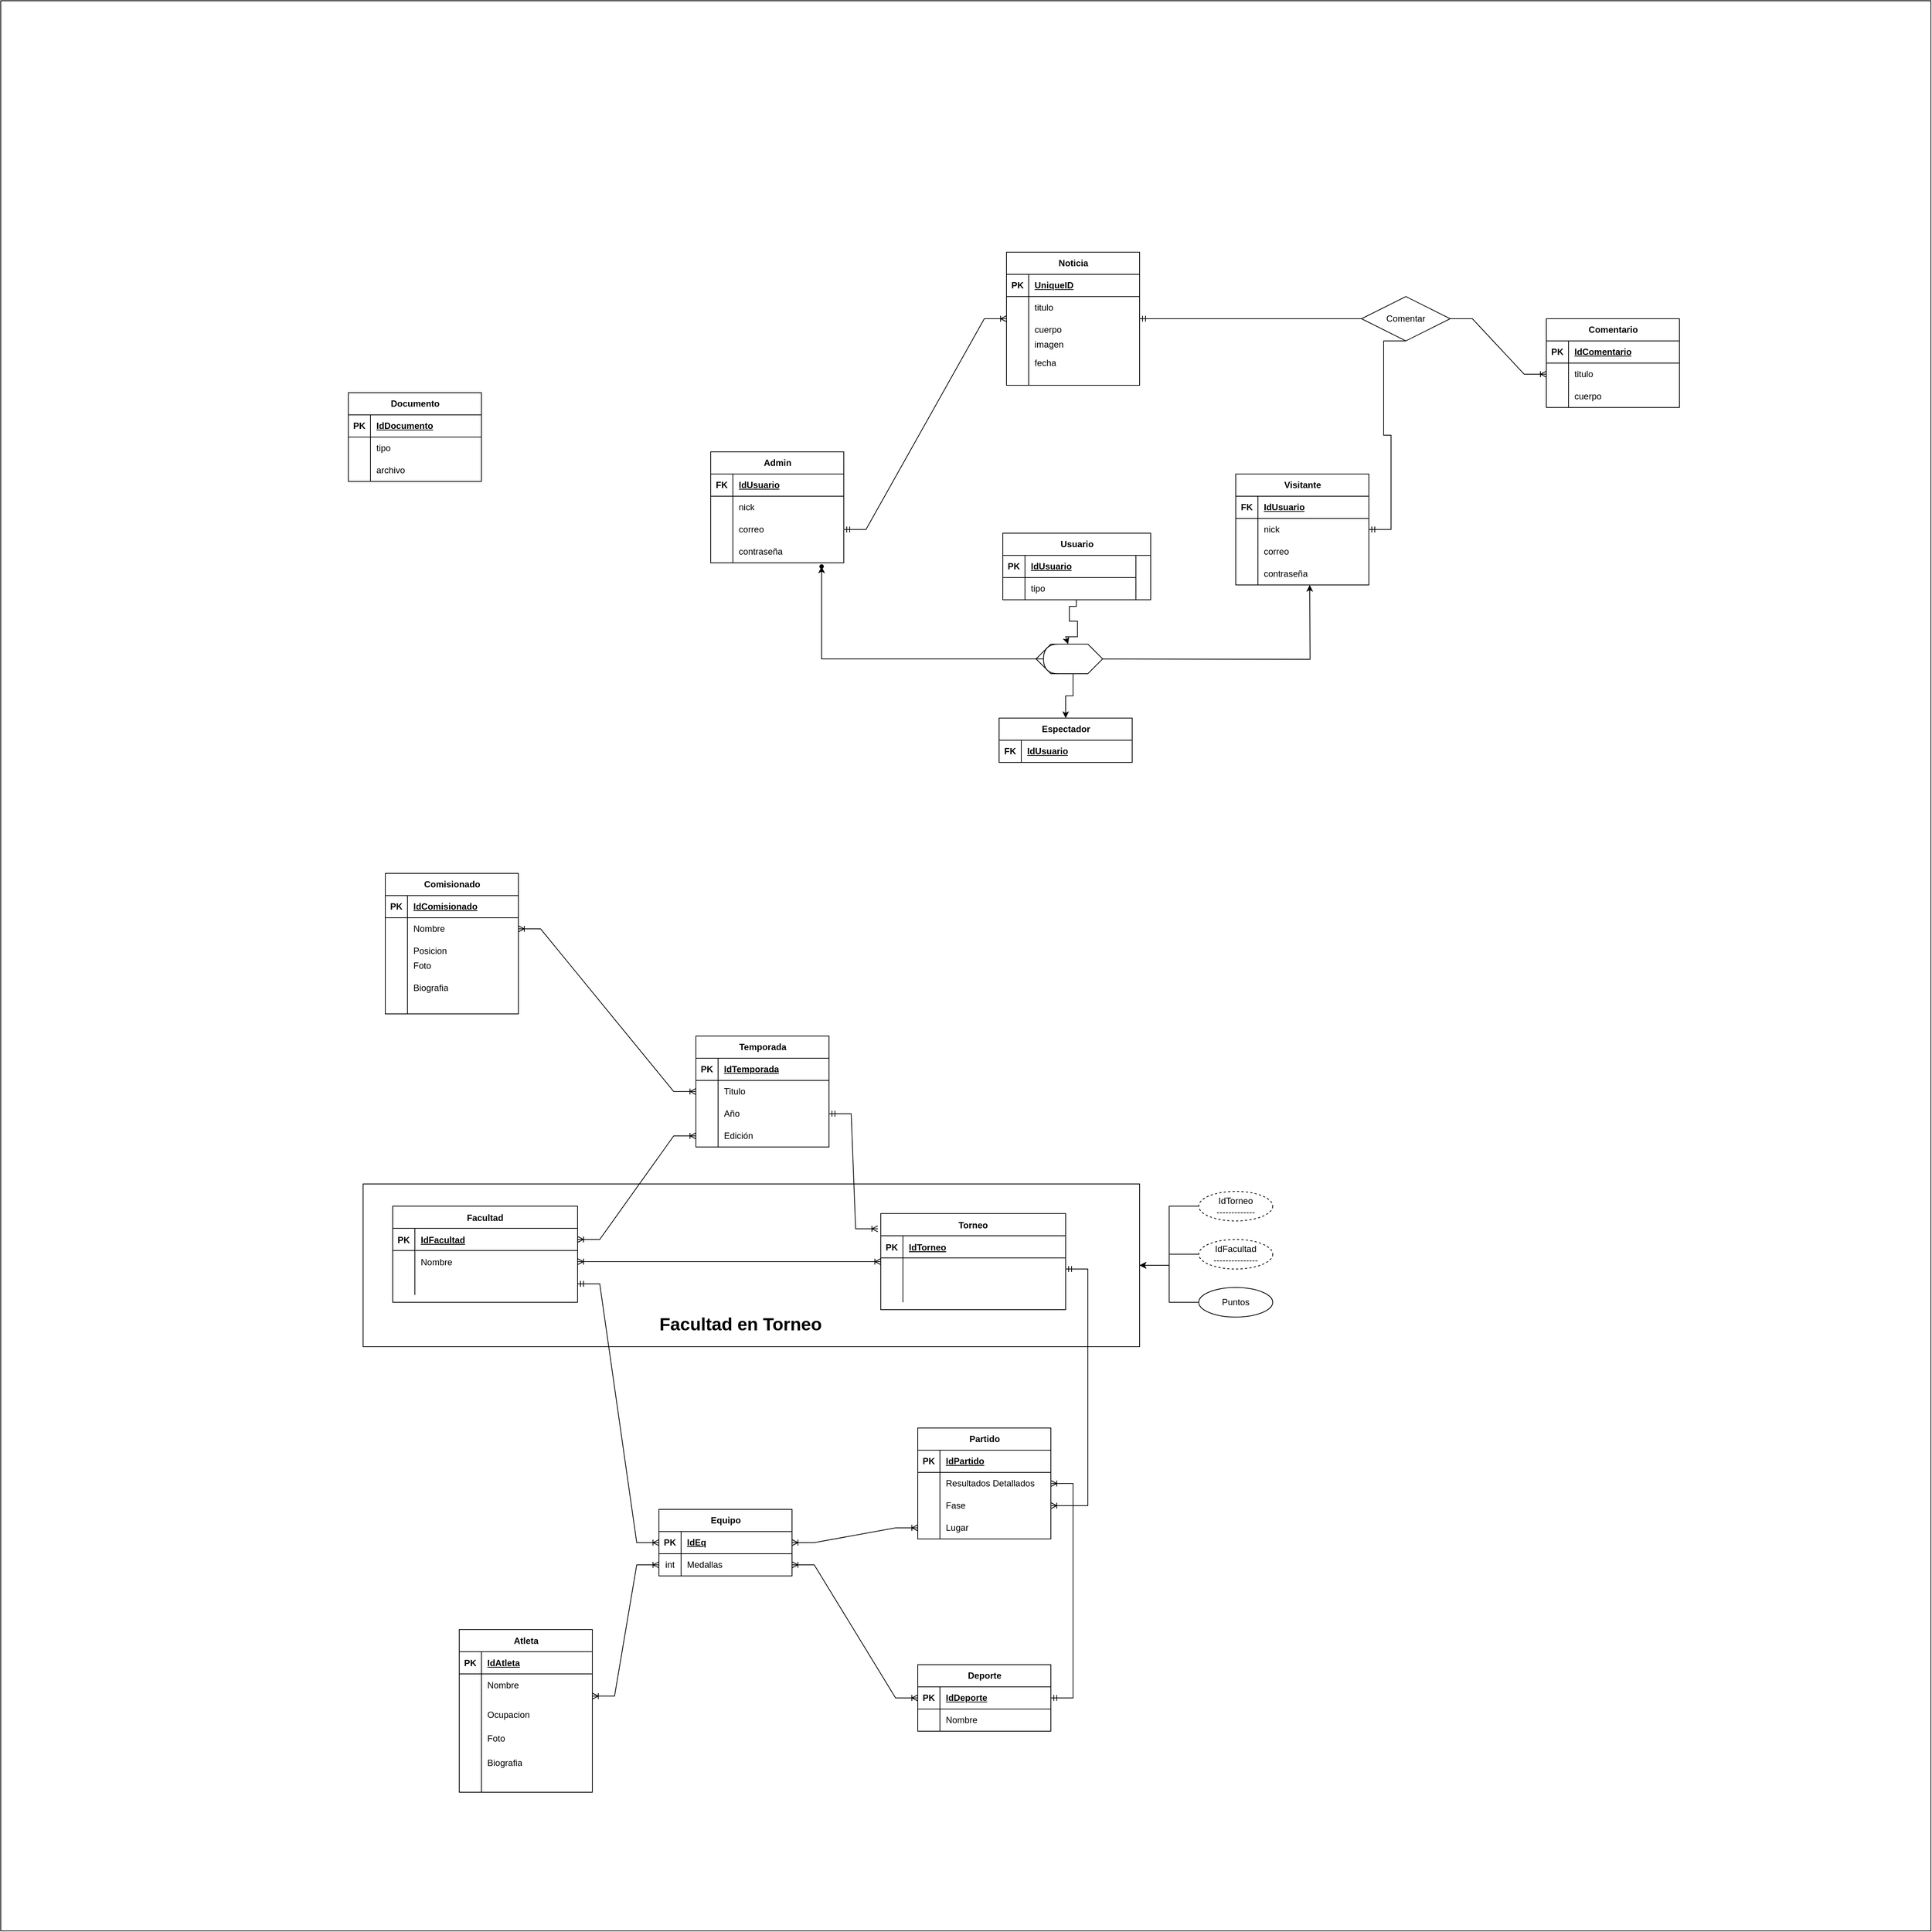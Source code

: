 <mxfile version="23.1.1" type="github">
  <diagram id="R2lEEEUBdFMjLlhIrx00" name="Page-1">
    <mxGraphModel dx="3132" dy="2950" grid="1" gridSize="10" guides="1" tooltips="1" connect="1" arrows="1" fold="1" page="1" pageScale="1" pageWidth="850" pageHeight="1100" math="0" shadow="0" extFonts="Permanent Marker^https://fonts.googleapis.com/css?family=Permanent+Marker">
      <root>
        <mxCell id="0" />
        <mxCell id="1" parent="0" />
        <mxCell id="C-vyLk0tnHw3VtMMgP7b-2" value="Torneo" style="shape=table;startSize=30;container=1;collapsible=1;childLayout=tableLayout;fixedRows=1;rowLines=0;fontStyle=1;align=center;resizeLast=1;" parent="1" vertex="1">
          <mxGeometry x="260" y="-290" width="250" height="130" as="geometry" />
        </mxCell>
        <mxCell id="C-vyLk0tnHw3VtMMgP7b-3" value="" style="shape=partialRectangle;collapsible=0;dropTarget=0;pointerEvents=0;fillColor=none;points=[[0,0.5],[1,0.5]];portConstraint=eastwest;top=0;left=0;right=0;bottom=1;" parent="C-vyLk0tnHw3VtMMgP7b-2" vertex="1">
          <mxGeometry y="30" width="250" height="30" as="geometry" />
        </mxCell>
        <mxCell id="C-vyLk0tnHw3VtMMgP7b-4" value="PK" style="shape=partialRectangle;overflow=hidden;connectable=0;fillColor=none;top=0;left=0;bottom=0;right=0;fontStyle=1;" parent="C-vyLk0tnHw3VtMMgP7b-3" vertex="1">
          <mxGeometry width="30" height="30" as="geometry">
            <mxRectangle width="30" height="30" as="alternateBounds" />
          </mxGeometry>
        </mxCell>
        <mxCell id="C-vyLk0tnHw3VtMMgP7b-5" value="IdTorneo" style="shape=partialRectangle;overflow=hidden;connectable=0;fillColor=none;top=0;left=0;bottom=0;right=0;align=left;spacingLeft=6;fontStyle=5;" parent="C-vyLk0tnHw3VtMMgP7b-3" vertex="1">
          <mxGeometry x="30" width="220" height="30" as="geometry">
            <mxRectangle width="220" height="30" as="alternateBounds" />
          </mxGeometry>
        </mxCell>
        <mxCell id="C-vyLk0tnHw3VtMMgP7b-6" value="" style="shape=partialRectangle;collapsible=0;dropTarget=0;pointerEvents=0;fillColor=none;points=[[0,0.5],[1,0.5]];portConstraint=eastwest;top=0;left=0;right=0;bottom=0;" parent="C-vyLk0tnHw3VtMMgP7b-2" vertex="1">
          <mxGeometry y="60" width="250" height="30" as="geometry" />
        </mxCell>
        <mxCell id="C-vyLk0tnHw3VtMMgP7b-7" value="" style="shape=partialRectangle;overflow=hidden;connectable=0;fillColor=none;top=0;left=0;bottom=0;right=0;" parent="C-vyLk0tnHw3VtMMgP7b-6" vertex="1">
          <mxGeometry width="30" height="30" as="geometry">
            <mxRectangle width="30" height="30" as="alternateBounds" />
          </mxGeometry>
        </mxCell>
        <mxCell id="C-vyLk0tnHw3VtMMgP7b-8" value="" style="shape=partialRectangle;overflow=hidden;connectable=0;fillColor=none;top=0;left=0;bottom=0;right=0;align=left;spacingLeft=6;" parent="C-vyLk0tnHw3VtMMgP7b-6" vertex="1">
          <mxGeometry x="30" width="220" height="30" as="geometry">
            <mxRectangle width="220" height="30" as="alternateBounds" />
          </mxGeometry>
        </mxCell>
        <mxCell id="C-vyLk0tnHw3VtMMgP7b-9" value="" style="shape=partialRectangle;collapsible=0;dropTarget=0;pointerEvents=0;fillColor=none;points=[[0,0.5],[1,0.5]];portConstraint=eastwest;top=0;left=0;right=0;bottom=0;" parent="C-vyLk0tnHw3VtMMgP7b-2" vertex="1">
          <mxGeometry y="90" width="250" height="30" as="geometry" />
        </mxCell>
        <mxCell id="C-vyLk0tnHw3VtMMgP7b-10" value="" style="shape=partialRectangle;overflow=hidden;connectable=0;fillColor=none;top=0;left=0;bottom=0;right=0;" parent="C-vyLk0tnHw3VtMMgP7b-9" vertex="1">
          <mxGeometry width="30" height="30" as="geometry">
            <mxRectangle width="30" height="30" as="alternateBounds" />
          </mxGeometry>
        </mxCell>
        <mxCell id="C-vyLk0tnHw3VtMMgP7b-11" value="" style="shape=partialRectangle;overflow=hidden;connectable=0;fillColor=none;top=0;left=0;bottom=0;right=0;align=left;spacingLeft=6;" parent="C-vyLk0tnHw3VtMMgP7b-9" vertex="1">
          <mxGeometry x="30" width="220" height="30" as="geometry">
            <mxRectangle width="220" height="30" as="alternateBounds" />
          </mxGeometry>
        </mxCell>
        <mxCell id="C-vyLk0tnHw3VtMMgP7b-13" value="Facultad" style="shape=table;startSize=30;container=1;collapsible=1;childLayout=tableLayout;fixedRows=1;rowLines=0;fontStyle=1;align=center;resizeLast=1;" parent="1" vertex="1">
          <mxGeometry x="-400" y="-300" width="250" height="130" as="geometry" />
        </mxCell>
        <mxCell id="C-vyLk0tnHw3VtMMgP7b-14" value="" style="shape=partialRectangle;collapsible=0;dropTarget=0;pointerEvents=0;fillColor=none;points=[[0,0.5],[1,0.5]];portConstraint=eastwest;top=0;left=0;right=0;bottom=1;" parent="C-vyLk0tnHw3VtMMgP7b-13" vertex="1">
          <mxGeometry y="30" width="250" height="30" as="geometry" />
        </mxCell>
        <mxCell id="C-vyLk0tnHw3VtMMgP7b-15" value="PK" style="shape=partialRectangle;overflow=hidden;connectable=0;fillColor=none;top=0;left=0;bottom=0;right=0;fontStyle=1;" parent="C-vyLk0tnHw3VtMMgP7b-14" vertex="1">
          <mxGeometry width="30" height="30" as="geometry">
            <mxRectangle width="30" height="30" as="alternateBounds" />
          </mxGeometry>
        </mxCell>
        <mxCell id="C-vyLk0tnHw3VtMMgP7b-16" value="IdFacultad" style="shape=partialRectangle;overflow=hidden;connectable=0;fillColor=none;top=0;left=0;bottom=0;right=0;align=left;spacingLeft=6;fontStyle=5;" parent="C-vyLk0tnHw3VtMMgP7b-14" vertex="1">
          <mxGeometry x="30" width="220" height="30" as="geometry">
            <mxRectangle width="220" height="30" as="alternateBounds" />
          </mxGeometry>
        </mxCell>
        <mxCell id="C-vyLk0tnHw3VtMMgP7b-17" value="" style="shape=partialRectangle;collapsible=0;dropTarget=0;pointerEvents=0;fillColor=none;points=[[0,0.5],[1,0.5]];portConstraint=eastwest;top=0;left=0;right=0;bottom=0;" parent="C-vyLk0tnHw3VtMMgP7b-13" vertex="1">
          <mxGeometry y="60" width="250" height="30" as="geometry" />
        </mxCell>
        <mxCell id="C-vyLk0tnHw3VtMMgP7b-18" value="" style="shape=partialRectangle;overflow=hidden;connectable=0;fillColor=none;top=0;left=0;bottom=0;right=0;" parent="C-vyLk0tnHw3VtMMgP7b-17" vertex="1">
          <mxGeometry width="30" height="30" as="geometry">
            <mxRectangle width="30" height="30" as="alternateBounds" />
          </mxGeometry>
        </mxCell>
        <mxCell id="C-vyLk0tnHw3VtMMgP7b-19" value="Nombre" style="shape=partialRectangle;overflow=hidden;connectable=0;fillColor=none;top=0;left=0;bottom=0;right=0;align=left;spacingLeft=6;" parent="C-vyLk0tnHw3VtMMgP7b-17" vertex="1">
          <mxGeometry x="30" width="220" height="30" as="geometry">
            <mxRectangle width="220" height="30" as="alternateBounds" />
          </mxGeometry>
        </mxCell>
        <mxCell id="C-vyLk0tnHw3VtMMgP7b-20" value="" style="shape=partialRectangle;collapsible=0;dropTarget=0;pointerEvents=0;fillColor=none;points=[[0,0.5],[1,0.5]];portConstraint=eastwest;top=0;left=0;right=0;bottom=0;" parent="C-vyLk0tnHw3VtMMgP7b-13" vertex="1">
          <mxGeometry y="90" width="250" height="30" as="geometry" />
        </mxCell>
        <mxCell id="C-vyLk0tnHw3VtMMgP7b-21" value="" style="shape=partialRectangle;overflow=hidden;connectable=0;fillColor=none;top=0;left=0;bottom=0;right=0;" parent="C-vyLk0tnHw3VtMMgP7b-20" vertex="1">
          <mxGeometry width="30" height="30" as="geometry">
            <mxRectangle width="30" height="30" as="alternateBounds" />
          </mxGeometry>
        </mxCell>
        <mxCell id="C-vyLk0tnHw3VtMMgP7b-22" value="" style="shape=partialRectangle;overflow=hidden;connectable=0;fillColor=none;top=0;left=0;bottom=0;right=0;align=left;spacingLeft=6;" parent="C-vyLk0tnHw3VtMMgP7b-20" vertex="1">
          <mxGeometry x="30" width="220" height="30" as="geometry">
            <mxRectangle width="220" height="30" as="alternateBounds" />
          </mxGeometry>
        </mxCell>
        <mxCell id="bPddpyTEh0FEHtguOMo1-1" value="" style="edgeStyle=entityRelationEdgeStyle;fontSize=12;html=1;endArrow=ERoneToMany;startArrow=ERoneToMany;rounded=0;" edge="1" parent="1" source="C-vyLk0tnHw3VtMMgP7b-2" target="C-vyLk0tnHw3VtMMgP7b-17">
          <mxGeometry width="100" height="100" relative="1" as="geometry">
            <mxPoint x="370" y="440" as="sourcePoint" />
            <mxPoint x="470" y="340" as="targetPoint" />
          </mxGeometry>
        </mxCell>
        <mxCell id="bPddpyTEh0FEHtguOMo1-2" value="" style="rounded=0;whiteSpace=wrap;html=1;fillColor=none;" vertex="1" parent="1">
          <mxGeometry x="-440" y="-330" width="1050" height="220" as="geometry" />
        </mxCell>
        <mxCell id="bPddpyTEh0FEHtguOMo1-135" value="" style="edgeStyle=orthogonalEdgeStyle;rounded=0;orthogonalLoop=1;jettySize=auto;html=1;" edge="1" parent="1" source="bPddpyTEh0FEHtguOMo1-3" target="bPddpyTEh0FEHtguOMo1-2">
          <mxGeometry relative="1" as="geometry" />
        </mxCell>
        <mxCell id="bPddpyTEh0FEHtguOMo1-3" value="Puntos" style="ellipse;whiteSpace=wrap;html=1;align=center;" vertex="1" parent="1">
          <mxGeometry x="690" y="-190" width="100" height="40" as="geometry" />
        </mxCell>
        <mxCell id="bPddpyTEh0FEHtguOMo1-5" value="" style="edgeStyle=entityRelationEdgeStyle;fontSize=12;html=1;endArrow=ERoneToMany;startArrow=ERmandOne;rounded=0;" edge="1" parent="1" source="C-vyLk0tnHw3VtMMgP7b-20" target="bPddpyTEh0FEHtguOMo1-7">
          <mxGeometry width="100" height="100" relative="1" as="geometry">
            <mxPoint x="-493" y="-567.56" as="sourcePoint" />
            <mxPoint x="0.24" y="-22.44" as="targetPoint" />
          </mxGeometry>
        </mxCell>
        <mxCell id="bPddpyTEh0FEHtguOMo1-6" value="Equipo" style="shape=table;startSize=30;container=1;collapsible=1;childLayout=tableLayout;fixedRows=1;rowLines=0;fontStyle=1;align=center;resizeLast=1;html=1;" vertex="1" parent="1">
          <mxGeometry x="-40" y="110" width="180" height="90" as="geometry" />
        </mxCell>
        <mxCell id="bPddpyTEh0FEHtguOMo1-7" value="" style="shape=tableRow;horizontal=0;startSize=0;swimlaneHead=0;swimlaneBody=0;fillColor=none;collapsible=0;dropTarget=0;points=[[0,0.5],[1,0.5]];portConstraint=eastwest;top=0;left=0;right=0;bottom=1;" vertex="1" parent="bPddpyTEh0FEHtguOMo1-6">
          <mxGeometry y="30" width="180" height="30" as="geometry" />
        </mxCell>
        <mxCell id="bPddpyTEh0FEHtguOMo1-8" value="PK" style="shape=partialRectangle;connectable=0;fillColor=none;top=0;left=0;bottom=0;right=0;fontStyle=1;overflow=hidden;whiteSpace=wrap;html=1;" vertex="1" parent="bPddpyTEh0FEHtguOMo1-7">
          <mxGeometry width="30" height="30" as="geometry">
            <mxRectangle width="30" height="30" as="alternateBounds" />
          </mxGeometry>
        </mxCell>
        <mxCell id="bPddpyTEh0FEHtguOMo1-9" value="IdEq" style="shape=partialRectangle;connectable=0;fillColor=none;top=0;left=0;bottom=0;right=0;align=left;spacingLeft=6;fontStyle=5;overflow=hidden;whiteSpace=wrap;html=1;" vertex="1" parent="bPddpyTEh0FEHtguOMo1-7">
          <mxGeometry x="30" width="150" height="30" as="geometry">
            <mxRectangle width="150" height="30" as="alternateBounds" />
          </mxGeometry>
        </mxCell>
        <mxCell id="bPddpyTEh0FEHtguOMo1-10" value="" style="shape=tableRow;horizontal=0;startSize=0;swimlaneHead=0;swimlaneBody=0;fillColor=none;collapsible=0;dropTarget=0;points=[[0,0.5],[1,0.5]];portConstraint=eastwest;top=0;left=0;right=0;bottom=0;" vertex="1" parent="bPddpyTEh0FEHtguOMo1-6">
          <mxGeometry y="60" width="180" height="30" as="geometry" />
        </mxCell>
        <mxCell id="bPddpyTEh0FEHtguOMo1-11" value="int" style="shape=partialRectangle;connectable=0;fillColor=none;top=0;left=0;bottom=0;right=0;editable=1;overflow=hidden;whiteSpace=wrap;html=1;" vertex="1" parent="bPddpyTEh0FEHtguOMo1-10">
          <mxGeometry width="30" height="30" as="geometry">
            <mxRectangle width="30" height="30" as="alternateBounds" />
          </mxGeometry>
        </mxCell>
        <mxCell id="bPddpyTEh0FEHtguOMo1-12" value="Medallas" style="shape=partialRectangle;connectable=0;fillColor=none;top=0;left=0;bottom=0;right=0;align=left;spacingLeft=6;overflow=hidden;whiteSpace=wrap;html=1;" vertex="1" parent="bPddpyTEh0FEHtguOMo1-10">
          <mxGeometry x="30" width="150" height="30" as="geometry">
            <mxRectangle width="150" height="30" as="alternateBounds" />
          </mxGeometry>
        </mxCell>
        <mxCell id="bPddpyTEh0FEHtguOMo1-19" value="Atleta" style="shape=table;startSize=30;container=1;collapsible=1;childLayout=tableLayout;fixedRows=1;rowLines=0;fontStyle=1;align=center;resizeLast=1;html=1;" vertex="1" parent="1">
          <mxGeometry x="-310" y="272.5" width="180" height="220" as="geometry" />
        </mxCell>
        <mxCell id="bPddpyTEh0FEHtguOMo1-20" value="" style="shape=tableRow;horizontal=0;startSize=0;swimlaneHead=0;swimlaneBody=0;fillColor=none;collapsible=0;dropTarget=0;points=[[0,0.5],[1,0.5]];portConstraint=eastwest;top=0;left=0;right=0;bottom=1;" vertex="1" parent="bPddpyTEh0FEHtguOMo1-19">
          <mxGeometry y="30" width="180" height="30" as="geometry" />
        </mxCell>
        <mxCell id="bPddpyTEh0FEHtguOMo1-21" value="PK" style="shape=partialRectangle;connectable=0;fillColor=none;top=0;left=0;bottom=0;right=0;fontStyle=1;overflow=hidden;whiteSpace=wrap;html=1;" vertex="1" parent="bPddpyTEh0FEHtguOMo1-20">
          <mxGeometry width="30" height="30" as="geometry">
            <mxRectangle width="30" height="30" as="alternateBounds" />
          </mxGeometry>
        </mxCell>
        <mxCell id="bPddpyTEh0FEHtguOMo1-22" value="IdAtleta" style="shape=partialRectangle;connectable=0;fillColor=none;top=0;left=0;bottom=0;right=0;align=left;spacingLeft=6;fontStyle=5;overflow=hidden;whiteSpace=wrap;html=1;" vertex="1" parent="bPddpyTEh0FEHtguOMo1-20">
          <mxGeometry x="30" width="150" height="30" as="geometry">
            <mxRectangle width="150" height="30" as="alternateBounds" />
          </mxGeometry>
        </mxCell>
        <mxCell id="bPddpyTEh0FEHtguOMo1-23" value="" style="shape=tableRow;horizontal=0;startSize=0;swimlaneHead=0;swimlaneBody=0;fillColor=none;collapsible=0;dropTarget=0;points=[[0,0.5],[1,0.5]];portConstraint=eastwest;top=0;left=0;right=0;bottom=0;" vertex="1" parent="bPddpyTEh0FEHtguOMo1-19">
          <mxGeometry y="60" width="180" height="30" as="geometry" />
        </mxCell>
        <mxCell id="bPddpyTEh0FEHtguOMo1-24" value="" style="shape=partialRectangle;connectable=0;fillColor=none;top=0;left=0;bottom=0;right=0;editable=1;overflow=hidden;whiteSpace=wrap;html=1;" vertex="1" parent="bPddpyTEh0FEHtguOMo1-23">
          <mxGeometry width="30" height="30" as="geometry">
            <mxRectangle width="30" height="30" as="alternateBounds" />
          </mxGeometry>
        </mxCell>
        <mxCell id="bPddpyTEh0FEHtguOMo1-25" value="Nombre" style="shape=partialRectangle;connectable=0;fillColor=none;top=0;left=0;bottom=0;right=0;align=left;spacingLeft=6;overflow=hidden;whiteSpace=wrap;html=1;" vertex="1" parent="bPddpyTEh0FEHtguOMo1-23">
          <mxGeometry x="30" width="150" height="30" as="geometry">
            <mxRectangle width="150" height="30" as="alternateBounds" />
          </mxGeometry>
        </mxCell>
        <mxCell id="bPddpyTEh0FEHtguOMo1-26" value="" style="shape=tableRow;horizontal=0;startSize=0;swimlaneHead=0;swimlaneBody=0;fillColor=none;collapsible=0;dropTarget=0;points=[[0,0.5],[1,0.5]];portConstraint=eastwest;top=0;left=0;right=0;bottom=0;" vertex="1" parent="bPddpyTEh0FEHtguOMo1-19">
          <mxGeometry y="90" width="180" height="50" as="geometry" />
        </mxCell>
        <mxCell id="bPddpyTEh0FEHtguOMo1-27" value="" style="shape=partialRectangle;connectable=0;fillColor=none;top=0;left=0;bottom=0;right=0;editable=1;overflow=hidden;whiteSpace=wrap;html=1;" vertex="1" parent="bPddpyTEh0FEHtguOMo1-26">
          <mxGeometry width="30" height="50" as="geometry">
            <mxRectangle width="30" height="50" as="alternateBounds" />
          </mxGeometry>
        </mxCell>
        <mxCell id="bPddpyTEh0FEHtguOMo1-28" value="Ocupacion" style="shape=partialRectangle;connectable=0;fillColor=none;top=0;left=0;bottom=0;right=0;align=left;spacingLeft=6;overflow=hidden;whiteSpace=wrap;html=1;" vertex="1" parent="bPddpyTEh0FEHtguOMo1-26">
          <mxGeometry x="30" width="150" height="50" as="geometry">
            <mxRectangle width="150" height="50" as="alternateBounds" />
          </mxGeometry>
        </mxCell>
        <mxCell id="bPddpyTEh0FEHtguOMo1-29" value="" style="shape=tableRow;horizontal=0;startSize=0;swimlaneHead=0;swimlaneBody=0;fillColor=none;collapsible=0;dropTarget=0;points=[[0,0.5],[1,0.5]];portConstraint=eastwest;top=0;left=0;right=0;bottom=0;" vertex="1" parent="bPddpyTEh0FEHtguOMo1-19">
          <mxGeometry y="140" width="180" height="80" as="geometry" />
        </mxCell>
        <mxCell id="bPddpyTEh0FEHtguOMo1-30" value="" style="shape=partialRectangle;connectable=0;fillColor=none;top=0;left=0;bottom=0;right=0;editable=1;overflow=hidden;whiteSpace=wrap;html=1;" vertex="1" parent="bPddpyTEh0FEHtguOMo1-29">
          <mxGeometry width="30" height="80" as="geometry">
            <mxRectangle width="30" height="80" as="alternateBounds" />
          </mxGeometry>
        </mxCell>
        <mxCell id="bPddpyTEh0FEHtguOMo1-31" value="Biografia" style="shape=partialRectangle;connectable=0;fillColor=none;top=0;left=0;bottom=0;right=0;align=left;spacingLeft=6;overflow=hidden;whiteSpace=wrap;html=1;" vertex="1" parent="bPddpyTEh0FEHtguOMo1-29">
          <mxGeometry x="30" width="150" height="80" as="geometry">
            <mxRectangle width="150" height="80" as="alternateBounds" />
          </mxGeometry>
        </mxCell>
        <mxCell id="bPddpyTEh0FEHtguOMo1-33" value="" style="edgeStyle=entityRelationEdgeStyle;fontSize=12;html=1;endArrow=ERoneToMany;startArrow=ERoneToMany;rounded=0;" edge="1" parent="1" target="bPddpyTEh0FEHtguOMo1-10">
          <mxGeometry width="100" height="100" relative="1" as="geometry">
            <mxPoint x="-130.0" y="362.5" as="sourcePoint" />
            <mxPoint x="-40.0" y="190" as="targetPoint" />
          </mxGeometry>
        </mxCell>
        <mxCell id="bPddpyTEh0FEHtguOMo1-34" value="Deporte" style="shape=table;startSize=30;container=1;collapsible=1;childLayout=tableLayout;fixedRows=1;rowLines=0;fontStyle=1;align=center;resizeLast=1;html=1;" vertex="1" parent="1">
          <mxGeometry x="310" y="320" width="180" height="90" as="geometry" />
        </mxCell>
        <mxCell id="bPddpyTEh0FEHtguOMo1-35" value="" style="shape=tableRow;horizontal=0;startSize=0;swimlaneHead=0;swimlaneBody=0;fillColor=none;collapsible=0;dropTarget=0;points=[[0,0.5],[1,0.5]];portConstraint=eastwest;top=0;left=0;right=0;bottom=1;" vertex="1" parent="bPddpyTEh0FEHtguOMo1-34">
          <mxGeometry y="30" width="180" height="30" as="geometry" />
        </mxCell>
        <mxCell id="bPddpyTEh0FEHtguOMo1-36" value="PK" style="shape=partialRectangle;connectable=0;fillColor=none;top=0;left=0;bottom=0;right=0;fontStyle=1;overflow=hidden;whiteSpace=wrap;html=1;" vertex="1" parent="bPddpyTEh0FEHtguOMo1-35">
          <mxGeometry width="30" height="30" as="geometry">
            <mxRectangle width="30" height="30" as="alternateBounds" />
          </mxGeometry>
        </mxCell>
        <mxCell id="bPddpyTEh0FEHtguOMo1-37" value="IdDeporte" style="shape=partialRectangle;connectable=0;fillColor=none;top=0;left=0;bottom=0;right=0;align=left;spacingLeft=6;fontStyle=5;overflow=hidden;whiteSpace=wrap;html=1;" vertex="1" parent="bPddpyTEh0FEHtguOMo1-35">
          <mxGeometry x="30" width="150" height="30" as="geometry">
            <mxRectangle width="150" height="30" as="alternateBounds" />
          </mxGeometry>
        </mxCell>
        <mxCell id="bPddpyTEh0FEHtguOMo1-38" value="" style="shape=tableRow;horizontal=0;startSize=0;swimlaneHead=0;swimlaneBody=0;fillColor=none;collapsible=0;dropTarget=0;points=[[0,0.5],[1,0.5]];portConstraint=eastwest;top=0;left=0;right=0;bottom=0;" vertex="1" parent="bPddpyTEh0FEHtguOMo1-34">
          <mxGeometry y="60" width="180" height="30" as="geometry" />
        </mxCell>
        <mxCell id="bPddpyTEh0FEHtguOMo1-39" value="" style="shape=partialRectangle;connectable=0;fillColor=none;top=0;left=0;bottom=0;right=0;editable=1;overflow=hidden;whiteSpace=wrap;html=1;" vertex="1" parent="bPddpyTEh0FEHtguOMo1-38">
          <mxGeometry width="30" height="30" as="geometry">
            <mxRectangle width="30" height="30" as="alternateBounds" />
          </mxGeometry>
        </mxCell>
        <mxCell id="bPddpyTEh0FEHtguOMo1-40" value="Nombre" style="shape=partialRectangle;connectable=0;fillColor=none;top=0;left=0;bottom=0;right=0;align=left;spacingLeft=6;overflow=hidden;whiteSpace=wrap;html=1;" vertex="1" parent="bPddpyTEh0FEHtguOMo1-38">
          <mxGeometry x="30" width="150" height="30" as="geometry">
            <mxRectangle width="150" height="30" as="alternateBounds" />
          </mxGeometry>
        </mxCell>
        <mxCell id="bPddpyTEh0FEHtguOMo1-47" value="" style="edgeStyle=entityRelationEdgeStyle;fontSize=12;html=1;endArrow=ERoneToMany;startArrow=ERoneToMany;rounded=0;" edge="1" parent="1" source="bPddpyTEh0FEHtguOMo1-35" target="bPddpyTEh0FEHtguOMo1-10">
          <mxGeometry width="100" height="100" relative="1" as="geometry">
            <mxPoint x="300" y="742.5" as="sourcePoint" />
            <mxPoint x="335" y="472.5" as="targetPoint" />
          </mxGeometry>
        </mxCell>
        <mxCell id="bPddpyTEh0FEHtguOMo1-67" value="Partido" style="shape=table;startSize=30;container=1;collapsible=1;childLayout=tableLayout;fixedRows=1;rowLines=0;fontStyle=1;align=center;resizeLast=1;html=1;" vertex="1" parent="1">
          <mxGeometry x="310" width="180" height="150" as="geometry" />
        </mxCell>
        <mxCell id="bPddpyTEh0FEHtguOMo1-68" value="" style="shape=tableRow;horizontal=0;startSize=0;swimlaneHead=0;swimlaneBody=0;fillColor=none;collapsible=0;dropTarget=0;points=[[0,0.5],[1,0.5]];portConstraint=eastwest;top=0;left=0;right=0;bottom=1;" vertex="1" parent="bPddpyTEh0FEHtguOMo1-67">
          <mxGeometry y="30" width="180" height="30" as="geometry" />
        </mxCell>
        <mxCell id="bPddpyTEh0FEHtguOMo1-69" value="PK" style="shape=partialRectangle;connectable=0;fillColor=none;top=0;left=0;bottom=0;right=0;fontStyle=1;overflow=hidden;whiteSpace=wrap;html=1;" vertex="1" parent="bPddpyTEh0FEHtguOMo1-68">
          <mxGeometry width="30" height="30" as="geometry">
            <mxRectangle width="30" height="30" as="alternateBounds" />
          </mxGeometry>
        </mxCell>
        <mxCell id="bPddpyTEh0FEHtguOMo1-70" value="IdPartido" style="shape=partialRectangle;connectable=0;fillColor=none;top=0;left=0;bottom=0;right=0;align=left;spacingLeft=6;fontStyle=5;overflow=hidden;whiteSpace=wrap;html=1;" vertex="1" parent="bPddpyTEh0FEHtguOMo1-68">
          <mxGeometry x="30" width="150" height="30" as="geometry">
            <mxRectangle width="150" height="30" as="alternateBounds" />
          </mxGeometry>
        </mxCell>
        <mxCell id="bPddpyTEh0FEHtguOMo1-71" value="" style="shape=tableRow;horizontal=0;startSize=0;swimlaneHead=0;swimlaneBody=0;fillColor=none;collapsible=0;dropTarget=0;points=[[0,0.5],[1,0.5]];portConstraint=eastwest;top=0;left=0;right=0;bottom=0;" vertex="1" parent="bPddpyTEh0FEHtguOMo1-67">
          <mxGeometry y="60" width="180" height="30" as="geometry" />
        </mxCell>
        <mxCell id="bPddpyTEh0FEHtguOMo1-72" value="" style="shape=partialRectangle;connectable=0;fillColor=none;top=0;left=0;bottom=0;right=0;editable=1;overflow=hidden;whiteSpace=wrap;html=1;" vertex="1" parent="bPddpyTEh0FEHtguOMo1-71">
          <mxGeometry width="30" height="30" as="geometry">
            <mxRectangle width="30" height="30" as="alternateBounds" />
          </mxGeometry>
        </mxCell>
        <mxCell id="bPddpyTEh0FEHtguOMo1-73" value="Resultados Detallados" style="shape=partialRectangle;connectable=0;fillColor=none;top=0;left=0;bottom=0;right=0;align=left;spacingLeft=6;overflow=hidden;whiteSpace=wrap;html=1;" vertex="1" parent="bPddpyTEh0FEHtguOMo1-71">
          <mxGeometry x="30" width="150" height="30" as="geometry">
            <mxRectangle width="150" height="30" as="alternateBounds" />
          </mxGeometry>
        </mxCell>
        <mxCell id="bPddpyTEh0FEHtguOMo1-74" value="" style="shape=tableRow;horizontal=0;startSize=0;swimlaneHead=0;swimlaneBody=0;fillColor=none;collapsible=0;dropTarget=0;points=[[0,0.5],[1,0.5]];portConstraint=eastwest;top=0;left=0;right=0;bottom=0;" vertex="1" parent="bPddpyTEh0FEHtguOMo1-67">
          <mxGeometry y="90" width="180" height="30" as="geometry" />
        </mxCell>
        <mxCell id="bPddpyTEh0FEHtguOMo1-75" value="" style="shape=partialRectangle;connectable=0;fillColor=none;top=0;left=0;bottom=0;right=0;editable=1;overflow=hidden;whiteSpace=wrap;html=1;" vertex="1" parent="bPddpyTEh0FEHtguOMo1-74">
          <mxGeometry width="30" height="30" as="geometry">
            <mxRectangle width="30" height="30" as="alternateBounds" />
          </mxGeometry>
        </mxCell>
        <mxCell id="bPddpyTEh0FEHtguOMo1-76" value="Fase" style="shape=partialRectangle;connectable=0;fillColor=none;top=0;left=0;bottom=0;right=0;align=left;spacingLeft=6;overflow=hidden;whiteSpace=wrap;html=1;" vertex="1" parent="bPddpyTEh0FEHtguOMo1-74">
          <mxGeometry x="30" width="150" height="30" as="geometry">
            <mxRectangle width="150" height="30" as="alternateBounds" />
          </mxGeometry>
        </mxCell>
        <mxCell id="bPddpyTEh0FEHtguOMo1-77" value="" style="shape=tableRow;horizontal=0;startSize=0;swimlaneHead=0;swimlaneBody=0;fillColor=none;collapsible=0;dropTarget=0;points=[[0,0.5],[1,0.5]];portConstraint=eastwest;top=0;left=0;right=0;bottom=0;" vertex="1" parent="bPddpyTEh0FEHtguOMo1-67">
          <mxGeometry y="120" width="180" height="30" as="geometry" />
        </mxCell>
        <mxCell id="bPddpyTEh0FEHtguOMo1-78" value="" style="shape=partialRectangle;connectable=0;fillColor=none;top=0;left=0;bottom=0;right=0;editable=1;overflow=hidden;whiteSpace=wrap;html=1;" vertex="1" parent="bPddpyTEh0FEHtguOMo1-77">
          <mxGeometry width="30" height="30" as="geometry">
            <mxRectangle width="30" height="30" as="alternateBounds" />
          </mxGeometry>
        </mxCell>
        <mxCell id="bPddpyTEh0FEHtguOMo1-79" value="Lugar" style="shape=partialRectangle;connectable=0;fillColor=none;top=0;left=0;bottom=0;right=0;align=left;spacingLeft=6;overflow=hidden;whiteSpace=wrap;html=1;" vertex="1" parent="bPddpyTEh0FEHtguOMo1-77">
          <mxGeometry x="30" width="150" height="30" as="geometry">
            <mxRectangle width="150" height="30" as="alternateBounds" />
          </mxGeometry>
        </mxCell>
        <mxCell id="bPddpyTEh0FEHtguOMo1-80" value="" style="edgeStyle=entityRelationEdgeStyle;fontSize=12;html=1;endArrow=ERoneToMany;startArrow=ERmandOne;rounded=0;exitX=1;exitY=0.5;exitDx=0;exitDy=0;" edge="1" parent="1" source="bPddpyTEh0FEHtguOMo1-35" target="bPddpyTEh0FEHtguOMo1-67">
          <mxGeometry width="100" height="100" relative="1" as="geometry">
            <mxPoint x="430" y="812.5" as="sourcePoint" />
            <mxPoint x="460" y="202.5" as="targetPoint" />
            <Array as="points">
              <mxPoint x="570" y="232.5" />
            </Array>
          </mxGeometry>
        </mxCell>
        <mxCell id="bPddpyTEh0FEHtguOMo1-81" value="" style="edgeStyle=entityRelationEdgeStyle;fontSize=12;html=1;endArrow=ERoneToMany;startArrow=ERoneToMany;rounded=0;" edge="1" parent="1" source="bPddpyTEh0FEHtguOMo1-77" target="bPddpyTEh0FEHtguOMo1-7">
          <mxGeometry width="100" height="100" relative="1" as="geometry">
            <mxPoint x="-40" y="652.5" as="sourcePoint" />
            <mxPoint x="120" y="372.5" as="targetPoint" />
          </mxGeometry>
        </mxCell>
        <mxCell id="bPddpyTEh0FEHtguOMo1-133" value="" style="edgeStyle=orthogonalEdgeStyle;rounded=0;orthogonalLoop=1;jettySize=auto;html=1;" edge="1" parent="1" source="bPddpyTEh0FEHtguOMo1-83" target="bPddpyTEh0FEHtguOMo1-2">
          <mxGeometry relative="1" as="geometry" />
        </mxCell>
        <mxCell id="bPddpyTEh0FEHtguOMo1-83" value="IdTorneo&lt;br&gt;-------------" style="ellipse;whiteSpace=wrap;html=1;align=center;dashed=1;" vertex="1" parent="1">
          <mxGeometry x="690" y="-320" width="100" height="40" as="geometry" />
        </mxCell>
        <mxCell id="bPddpyTEh0FEHtguOMo1-134" value="" style="edgeStyle=orthogonalEdgeStyle;rounded=0;orthogonalLoop=1;jettySize=auto;html=1;" edge="1" parent="1" source="bPddpyTEh0FEHtguOMo1-85" target="bPddpyTEh0FEHtguOMo1-2">
          <mxGeometry relative="1" as="geometry" />
        </mxCell>
        <mxCell id="bPddpyTEh0FEHtguOMo1-85" value="IdFacultad&lt;br&gt;---------------" style="ellipse;whiteSpace=wrap;html=1;align=center;dashed=1;" vertex="1" parent="1">
          <mxGeometry x="690" y="-255" width="100" height="40" as="geometry" />
        </mxCell>
        <mxCell id="bPddpyTEh0FEHtguOMo1-90" value="Temporada" style="shape=table;startSize=30;container=1;collapsible=1;childLayout=tableLayout;fixedRows=1;rowLines=0;fontStyle=1;align=center;resizeLast=1;html=1;fillColor=none;" vertex="1" parent="1">
          <mxGeometry x="10" y="-530" width="180" height="150" as="geometry" />
        </mxCell>
        <mxCell id="bPddpyTEh0FEHtguOMo1-91" value="" style="shape=tableRow;horizontal=0;startSize=0;swimlaneHead=0;swimlaneBody=0;fillColor=none;collapsible=0;dropTarget=0;points=[[0,0.5],[1,0.5]];portConstraint=eastwest;top=0;left=0;right=0;bottom=1;" vertex="1" parent="bPddpyTEh0FEHtguOMo1-90">
          <mxGeometry y="30" width="180" height="30" as="geometry" />
        </mxCell>
        <mxCell id="bPddpyTEh0FEHtguOMo1-92" value="PK" style="shape=partialRectangle;connectable=0;fillColor=none;top=0;left=0;bottom=0;right=0;fontStyle=1;overflow=hidden;whiteSpace=wrap;html=1;" vertex="1" parent="bPddpyTEh0FEHtguOMo1-91">
          <mxGeometry width="30" height="30" as="geometry">
            <mxRectangle width="30" height="30" as="alternateBounds" />
          </mxGeometry>
        </mxCell>
        <mxCell id="bPddpyTEh0FEHtguOMo1-93" value="IdTemporada" style="shape=partialRectangle;connectable=0;fillColor=none;top=0;left=0;bottom=0;right=0;align=left;spacingLeft=6;fontStyle=5;overflow=hidden;whiteSpace=wrap;html=1;" vertex="1" parent="bPddpyTEh0FEHtguOMo1-91">
          <mxGeometry x="30" width="150" height="30" as="geometry">
            <mxRectangle width="150" height="30" as="alternateBounds" />
          </mxGeometry>
        </mxCell>
        <mxCell id="bPddpyTEh0FEHtguOMo1-94" value="" style="shape=tableRow;horizontal=0;startSize=0;swimlaneHead=0;swimlaneBody=0;fillColor=none;collapsible=0;dropTarget=0;points=[[0,0.5],[1,0.5]];portConstraint=eastwest;top=0;left=0;right=0;bottom=0;" vertex="1" parent="bPddpyTEh0FEHtguOMo1-90">
          <mxGeometry y="60" width="180" height="30" as="geometry" />
        </mxCell>
        <mxCell id="bPddpyTEh0FEHtguOMo1-95" value="" style="shape=partialRectangle;connectable=0;fillColor=none;top=0;left=0;bottom=0;right=0;editable=1;overflow=hidden;whiteSpace=wrap;html=1;" vertex="1" parent="bPddpyTEh0FEHtguOMo1-94">
          <mxGeometry width="30" height="30" as="geometry">
            <mxRectangle width="30" height="30" as="alternateBounds" />
          </mxGeometry>
        </mxCell>
        <mxCell id="bPddpyTEh0FEHtguOMo1-96" value="Titulo&lt;span style=&quot;white-space: pre;&quot;&gt;&#x9;&lt;/span&gt;" style="shape=partialRectangle;connectable=0;fillColor=none;top=0;left=0;bottom=0;right=0;align=left;spacingLeft=6;overflow=hidden;whiteSpace=wrap;html=1;" vertex="1" parent="bPddpyTEh0FEHtguOMo1-94">
          <mxGeometry x="30" width="150" height="30" as="geometry">
            <mxRectangle width="150" height="30" as="alternateBounds" />
          </mxGeometry>
        </mxCell>
        <mxCell id="bPddpyTEh0FEHtguOMo1-97" value="" style="shape=tableRow;horizontal=0;startSize=0;swimlaneHead=0;swimlaneBody=0;fillColor=none;collapsible=0;dropTarget=0;points=[[0,0.5],[1,0.5]];portConstraint=eastwest;top=0;left=0;right=0;bottom=0;" vertex="1" parent="bPddpyTEh0FEHtguOMo1-90">
          <mxGeometry y="90" width="180" height="30" as="geometry" />
        </mxCell>
        <mxCell id="bPddpyTEh0FEHtguOMo1-98" value="" style="shape=partialRectangle;connectable=0;fillColor=none;top=0;left=0;bottom=0;right=0;editable=1;overflow=hidden;whiteSpace=wrap;html=1;" vertex="1" parent="bPddpyTEh0FEHtguOMo1-97">
          <mxGeometry width="30" height="30" as="geometry">
            <mxRectangle width="30" height="30" as="alternateBounds" />
          </mxGeometry>
        </mxCell>
        <mxCell id="bPddpyTEh0FEHtguOMo1-99" value="Año" style="shape=partialRectangle;connectable=0;fillColor=none;top=0;left=0;bottom=0;right=0;align=left;spacingLeft=6;overflow=hidden;whiteSpace=wrap;html=1;" vertex="1" parent="bPddpyTEh0FEHtguOMo1-97">
          <mxGeometry x="30" width="150" height="30" as="geometry">
            <mxRectangle width="150" height="30" as="alternateBounds" />
          </mxGeometry>
        </mxCell>
        <mxCell id="bPddpyTEh0FEHtguOMo1-100" value="" style="shape=tableRow;horizontal=0;startSize=0;swimlaneHead=0;swimlaneBody=0;fillColor=none;collapsible=0;dropTarget=0;points=[[0,0.5],[1,0.5]];portConstraint=eastwest;top=0;left=0;right=0;bottom=0;" vertex="1" parent="bPddpyTEh0FEHtguOMo1-90">
          <mxGeometry y="120" width="180" height="30" as="geometry" />
        </mxCell>
        <mxCell id="bPddpyTEh0FEHtguOMo1-101" value="" style="shape=partialRectangle;connectable=0;fillColor=none;top=0;left=0;bottom=0;right=0;editable=1;overflow=hidden;whiteSpace=wrap;html=1;" vertex="1" parent="bPddpyTEh0FEHtguOMo1-100">
          <mxGeometry width="30" height="30" as="geometry">
            <mxRectangle width="30" height="30" as="alternateBounds" />
          </mxGeometry>
        </mxCell>
        <mxCell id="bPddpyTEh0FEHtguOMo1-102" value="Edición" style="shape=partialRectangle;connectable=0;fillColor=none;top=0;left=0;bottom=0;right=0;align=left;spacingLeft=6;overflow=hidden;whiteSpace=wrap;html=1;" vertex="1" parent="bPddpyTEh0FEHtguOMo1-100">
          <mxGeometry x="30" width="150" height="30" as="geometry">
            <mxRectangle width="150" height="30" as="alternateBounds" />
          </mxGeometry>
        </mxCell>
        <mxCell id="bPddpyTEh0FEHtguOMo1-103" value="Facultad en Torneo" style="text;strokeColor=none;fillColor=none;html=1;fontSize=24;fontStyle=1;verticalAlign=middle;align=center;" vertex="1" parent="1">
          <mxGeometry x="20" y="-160" width="100" height="40" as="geometry" />
        </mxCell>
        <mxCell id="bPddpyTEh0FEHtguOMo1-108" value="" style="shape=tableRow;horizontal=0;startSize=0;swimlaneHead=0;swimlaneBody=0;fillColor=none;collapsible=0;dropTarget=0;points=[[0,0.5],[1,0.5]];portConstraint=eastwest;top=0;left=0;right=0;bottom=0;" vertex="1" parent="1">
          <mxGeometry x="-180" y="340" width="180" height="70" as="geometry" />
        </mxCell>
        <mxCell id="bPddpyTEh0FEHtguOMo1-109" value="" style="shape=partialRectangle;connectable=0;fillColor=none;top=0;left=0;bottom=0;right=0;editable=1;overflow=hidden;whiteSpace=wrap;html=1;" vertex="1" parent="bPddpyTEh0FEHtguOMo1-108">
          <mxGeometry width="30" height="60" as="geometry">
            <mxRectangle width="30" height="60" as="alternateBounds" />
          </mxGeometry>
        </mxCell>
        <mxCell id="bPddpyTEh0FEHtguOMo1-110" value="Foto" style="shape=partialRectangle;connectable=0;fillColor=none;top=0;left=0;bottom=0;right=0;align=left;spacingLeft=6;overflow=hidden;whiteSpace=wrap;html=1;" vertex="1" parent="1">
          <mxGeometry x="-280" y="390" width="150" height="60" as="geometry">
            <mxRectangle width="150" height="60" as="alternateBounds" />
          </mxGeometry>
        </mxCell>
        <mxCell id="bPddpyTEh0FEHtguOMo1-111" value="" style="edgeStyle=entityRelationEdgeStyle;fontSize=12;html=1;endArrow=ERoneToMany;startArrow=ERmandOne;rounded=0;entryX=-0.016;entryY=0.159;entryDx=0;entryDy=0;entryPerimeter=0;" edge="1" parent="1" source="bPddpyTEh0FEHtguOMo1-97" target="C-vyLk0tnHw3VtMMgP7b-2">
          <mxGeometry width="100" height="100" relative="1" as="geometry">
            <mxPoint x="330" y="460" as="sourcePoint" />
            <mxPoint x="340" y="-245" as="targetPoint" />
          </mxGeometry>
        </mxCell>
        <mxCell id="bPddpyTEh0FEHtguOMo1-113" value="Comisionado" style="shape=table;startSize=30;container=1;collapsible=1;childLayout=tableLayout;fixedRows=1;rowLines=0;fontStyle=1;align=center;resizeLast=1;html=1;" vertex="1" parent="1">
          <mxGeometry x="-410" y="-750" width="180" height="190" as="geometry" />
        </mxCell>
        <mxCell id="bPddpyTEh0FEHtguOMo1-114" value="" style="shape=tableRow;horizontal=0;startSize=0;swimlaneHead=0;swimlaneBody=0;fillColor=none;collapsible=0;dropTarget=0;points=[[0,0.5],[1,0.5]];portConstraint=eastwest;top=0;left=0;right=0;bottom=1;" vertex="1" parent="bPddpyTEh0FEHtguOMo1-113">
          <mxGeometry y="30" width="180" height="30" as="geometry" />
        </mxCell>
        <mxCell id="bPddpyTEh0FEHtguOMo1-115" value="PK" style="shape=partialRectangle;connectable=0;fillColor=none;top=0;left=0;bottom=0;right=0;fontStyle=1;overflow=hidden;whiteSpace=wrap;html=1;" vertex="1" parent="bPddpyTEh0FEHtguOMo1-114">
          <mxGeometry width="30" height="30" as="geometry">
            <mxRectangle width="30" height="30" as="alternateBounds" />
          </mxGeometry>
        </mxCell>
        <mxCell id="bPddpyTEh0FEHtguOMo1-116" value="IdComisionado" style="shape=partialRectangle;connectable=0;fillColor=none;top=0;left=0;bottom=0;right=0;align=left;spacingLeft=6;fontStyle=5;overflow=hidden;whiteSpace=wrap;html=1;" vertex="1" parent="bPddpyTEh0FEHtguOMo1-114">
          <mxGeometry x="30" width="150" height="30" as="geometry">
            <mxRectangle width="150" height="30" as="alternateBounds" />
          </mxGeometry>
        </mxCell>
        <mxCell id="bPddpyTEh0FEHtguOMo1-117" value="" style="shape=tableRow;horizontal=0;startSize=0;swimlaneHead=0;swimlaneBody=0;fillColor=none;collapsible=0;dropTarget=0;points=[[0,0.5],[1,0.5]];portConstraint=eastwest;top=0;left=0;right=0;bottom=0;" vertex="1" parent="bPddpyTEh0FEHtguOMo1-113">
          <mxGeometry y="60" width="180" height="30" as="geometry" />
        </mxCell>
        <mxCell id="bPddpyTEh0FEHtguOMo1-118" value="" style="shape=partialRectangle;connectable=0;fillColor=none;top=0;left=0;bottom=0;right=0;editable=1;overflow=hidden;whiteSpace=wrap;html=1;" vertex="1" parent="bPddpyTEh0FEHtguOMo1-117">
          <mxGeometry width="30" height="30" as="geometry">
            <mxRectangle width="30" height="30" as="alternateBounds" />
          </mxGeometry>
        </mxCell>
        <mxCell id="bPddpyTEh0FEHtguOMo1-119" value="Nombre" style="shape=partialRectangle;connectable=0;fillColor=none;top=0;left=0;bottom=0;right=0;align=left;spacingLeft=6;overflow=hidden;whiteSpace=wrap;html=1;" vertex="1" parent="bPddpyTEh0FEHtguOMo1-117">
          <mxGeometry x="30" width="150" height="30" as="geometry">
            <mxRectangle width="150" height="30" as="alternateBounds" />
          </mxGeometry>
        </mxCell>
        <mxCell id="bPddpyTEh0FEHtguOMo1-120" value="" style="shape=tableRow;horizontal=0;startSize=0;swimlaneHead=0;swimlaneBody=0;fillColor=none;collapsible=0;dropTarget=0;points=[[0,0.5],[1,0.5]];portConstraint=eastwest;top=0;left=0;right=0;bottom=0;" vertex="1" parent="bPddpyTEh0FEHtguOMo1-113">
          <mxGeometry y="90" width="180" height="30" as="geometry" />
        </mxCell>
        <mxCell id="bPddpyTEh0FEHtguOMo1-121" value="" style="shape=partialRectangle;connectable=0;fillColor=none;top=0;left=0;bottom=0;right=0;editable=1;overflow=hidden;whiteSpace=wrap;html=1;" vertex="1" parent="bPddpyTEh0FEHtguOMo1-120">
          <mxGeometry width="30" height="30" as="geometry">
            <mxRectangle width="30" height="30" as="alternateBounds" />
          </mxGeometry>
        </mxCell>
        <mxCell id="bPddpyTEh0FEHtguOMo1-122" value="Posicion" style="shape=partialRectangle;connectable=0;fillColor=none;top=0;left=0;bottom=0;right=0;align=left;spacingLeft=6;overflow=hidden;whiteSpace=wrap;html=1;" vertex="1" parent="bPddpyTEh0FEHtguOMo1-120">
          <mxGeometry x="30" width="150" height="30" as="geometry">
            <mxRectangle width="150" height="30" as="alternateBounds" />
          </mxGeometry>
        </mxCell>
        <mxCell id="bPddpyTEh0FEHtguOMo1-123" value="" style="shape=tableRow;horizontal=0;startSize=0;swimlaneHead=0;swimlaneBody=0;fillColor=none;collapsible=0;dropTarget=0;points=[[0,0.5],[1,0.5]];portConstraint=eastwest;top=0;left=0;right=0;bottom=0;" vertex="1" parent="bPddpyTEh0FEHtguOMo1-113">
          <mxGeometry y="120" width="180" height="70" as="geometry" />
        </mxCell>
        <mxCell id="bPddpyTEh0FEHtguOMo1-124" value="" style="shape=partialRectangle;connectable=0;fillColor=none;top=0;left=0;bottom=0;right=0;editable=1;overflow=hidden;whiteSpace=wrap;html=1;" vertex="1" parent="bPddpyTEh0FEHtguOMo1-123">
          <mxGeometry width="30" height="70" as="geometry">
            <mxRectangle width="30" height="70" as="alternateBounds" />
          </mxGeometry>
        </mxCell>
        <mxCell id="bPddpyTEh0FEHtguOMo1-125" value="Biografia" style="shape=partialRectangle;connectable=0;fillColor=none;top=0;left=0;bottom=0;right=0;align=left;spacingLeft=6;overflow=hidden;whiteSpace=wrap;html=1;" vertex="1" parent="bPddpyTEh0FEHtguOMo1-123">
          <mxGeometry x="30" width="150" height="70" as="geometry">
            <mxRectangle width="150" height="70" as="alternateBounds" />
          </mxGeometry>
        </mxCell>
        <mxCell id="bPddpyTEh0FEHtguOMo1-126" value="Foto" style="shape=partialRectangle;connectable=0;fillColor=none;top=0;left=0;bottom=0;right=0;align=left;spacingLeft=6;overflow=hidden;whiteSpace=wrap;html=1;" vertex="1" parent="1">
          <mxGeometry x="-380" y="-640" width="150" height="30" as="geometry">
            <mxRectangle width="150" height="30" as="alternateBounds" />
          </mxGeometry>
        </mxCell>
        <mxCell id="bPddpyTEh0FEHtguOMo1-127" value="" style="edgeStyle=entityRelationEdgeStyle;fontSize=12;html=1;endArrow=ERoneToMany;startArrow=ERmandOne;rounded=0;entryX=1;entryY=0.5;entryDx=0;entryDy=0;" edge="1" parent="1" source="C-vyLk0tnHw3VtMMgP7b-6" target="bPddpyTEh0FEHtguOMo1-74">
          <mxGeometry width="100" height="100" relative="1" as="geometry">
            <mxPoint x="640" y="-260" as="sourcePoint" />
            <mxPoint x="540" y="-180" as="targetPoint" />
          </mxGeometry>
        </mxCell>
        <mxCell id="bPddpyTEh0FEHtguOMo1-129" value="" style="edgeStyle=entityRelationEdgeStyle;fontSize=12;html=1;endArrow=ERoneToMany;startArrow=ERoneToMany;rounded=0;" edge="1" parent="1" source="bPddpyTEh0FEHtguOMo1-100" target="C-vyLk0tnHw3VtMMgP7b-14">
          <mxGeometry width="100" height="100" relative="1" as="geometry">
            <mxPoint x="-110.12" y="-470" as="sourcePoint" />
            <mxPoint x="-319.87" y="-270" as="targetPoint" />
            <Array as="points">
              <mxPoint x="-130.12" y="-10" />
            </Array>
          </mxGeometry>
        </mxCell>
        <mxCell id="bPddpyTEh0FEHtguOMo1-140" value="" style="edgeStyle=entityRelationEdgeStyle;fontSize=12;html=1;endArrow=ERoneToMany;startArrow=ERoneToMany;rounded=0;entryX=0;entryY=0.5;entryDx=0;entryDy=0;" edge="1" parent="1" source="bPddpyTEh0FEHtguOMo1-117" target="bPddpyTEh0FEHtguOMo1-94">
          <mxGeometry width="100" height="100" relative="1" as="geometry">
            <mxPoint x="-50" y="-440" as="sourcePoint" />
            <mxPoint x="50" y="-540" as="targetPoint" />
          </mxGeometry>
        </mxCell>
        <mxCell id="bPddpyTEh0FEHtguOMo1-141" value="Usuario" style="shape=table;startSize=30;container=1;collapsible=1;childLayout=tableLayout;fixedRows=1;rowLines=0;fontStyle=1;align=center;resizeLast=1;html=1;" vertex="1" parent="1">
          <mxGeometry x="425" y="-1210" width="200" height="90" as="geometry" />
        </mxCell>
        <mxCell id="bPddpyTEh0FEHtguOMo1-142" value="" style="shape=tableRow;horizontal=0;startSize=0;swimlaneHead=0;swimlaneBody=0;fillColor=none;collapsible=0;dropTarget=0;points=[[0,0.5],[1,0.5]];portConstraint=eastwest;top=0;left=0;right=0;bottom=1;" vertex="1" parent="bPddpyTEh0FEHtguOMo1-141">
          <mxGeometry y="30" width="180" height="30" as="geometry" />
        </mxCell>
        <mxCell id="bPddpyTEh0FEHtguOMo1-143" value="PK" style="shape=partialRectangle;connectable=0;fillColor=none;top=0;left=0;bottom=0;right=0;fontStyle=1;overflow=hidden;whiteSpace=wrap;html=1;" vertex="1" parent="bPddpyTEh0FEHtguOMo1-142">
          <mxGeometry width="30" height="30" as="geometry">
            <mxRectangle width="30" height="30" as="alternateBounds" />
          </mxGeometry>
        </mxCell>
        <mxCell id="bPddpyTEh0FEHtguOMo1-144" value="IdUsuario" style="shape=partialRectangle;connectable=0;fillColor=none;top=0;left=0;bottom=0;right=0;align=left;spacingLeft=6;fontStyle=5;overflow=hidden;whiteSpace=wrap;html=1;" vertex="1" parent="bPddpyTEh0FEHtguOMo1-142">
          <mxGeometry x="30" width="150" height="30" as="geometry">
            <mxRectangle width="150" height="30" as="alternateBounds" />
          </mxGeometry>
        </mxCell>
        <mxCell id="bPddpyTEh0FEHtguOMo1-145" value="" style="shape=tableRow;horizontal=0;startSize=0;swimlaneHead=0;swimlaneBody=0;fillColor=none;collapsible=0;dropTarget=0;points=[[0,0.5],[1,0.5]];portConstraint=eastwest;top=0;left=0;right=0;bottom=0;" vertex="1" parent="bPddpyTEh0FEHtguOMo1-141">
          <mxGeometry y="60" width="180" height="30" as="geometry" />
        </mxCell>
        <mxCell id="bPddpyTEh0FEHtguOMo1-146" value="" style="shape=partialRectangle;connectable=0;fillColor=none;top=0;left=0;bottom=0;right=0;editable=1;overflow=hidden;whiteSpace=wrap;html=1;" vertex="1" parent="bPddpyTEh0FEHtguOMo1-145">
          <mxGeometry width="30" height="30" as="geometry">
            <mxRectangle width="30" height="30" as="alternateBounds" />
          </mxGeometry>
        </mxCell>
        <mxCell id="bPddpyTEh0FEHtguOMo1-147" value="tipo" style="shape=partialRectangle;connectable=0;fillColor=none;top=0;left=0;bottom=0;right=0;align=left;spacingLeft=6;overflow=hidden;whiteSpace=wrap;html=1;" vertex="1" parent="bPddpyTEh0FEHtguOMo1-145">
          <mxGeometry x="30" width="150" height="30" as="geometry">
            <mxRectangle width="150" height="30" as="alternateBounds" />
          </mxGeometry>
        </mxCell>
        <mxCell id="bPddpyTEh0FEHtguOMo1-197" value="" style="shape=waypoint;sketch=0;size=6;pointerEvents=1;points=[];fillColor=default;resizable=0;rotatable=0;perimeter=centerPerimeter;snapToPoint=1;" vertex="1" parent="bPddpyTEh0FEHtguOMo1-145">
          <mxGeometry x="180" height="30" as="geometry">
            <mxRectangle height="30" as="alternateBounds" />
          </mxGeometry>
        </mxCell>
        <mxCell id="bPddpyTEh0FEHtguOMo1-156" value="" style="shape=display;whiteSpace=wrap;html=1;" vertex="1" parent="1">
          <mxGeometry x="470" y="-1060" width="80" height="40" as="geometry" />
        </mxCell>
        <mxCell id="bPddpyTEh0FEHtguOMo1-201" value="" style="edgeStyle=orthogonalEdgeStyle;rounded=0;orthogonalLoop=1;jettySize=auto;html=1;" edge="1" parent="1">
          <mxGeometry relative="1" as="geometry">
            <mxPoint x="470" y="-1040" as="sourcePoint" />
            <mxPoint x="840" y="-1140" as="targetPoint" />
          </mxGeometry>
        </mxCell>
        <mxCell id="bPddpyTEh0FEHtguOMo1-212" value="" style="edgeStyle=orthogonalEdgeStyle;rounded=0;orthogonalLoop=1;jettySize=auto;html=1;" edge="1" parent="1" source="bPddpyTEh0FEHtguOMo1-157" target="bPddpyTEh0FEHtguOMo1-211">
          <mxGeometry relative="1" as="geometry" />
        </mxCell>
        <mxCell id="bPddpyTEh0FEHtguOMo1-157" value="" style="shape=display;whiteSpace=wrap;html=1;rotation=-180;" vertex="1" parent="1">
          <mxGeometry x="480" y="-1060" width="80" height="40" as="geometry" />
        </mxCell>
        <mxCell id="bPddpyTEh0FEHtguOMo1-158" value="Admin" style="shape=table;startSize=30;container=1;collapsible=1;childLayout=tableLayout;fixedRows=1;rowLines=0;fontStyle=1;align=center;resizeLast=1;html=1;" vertex="1" parent="1">
          <mxGeometry x="30" y="-1320" width="180" height="150" as="geometry" />
        </mxCell>
        <mxCell id="bPddpyTEh0FEHtguOMo1-159" value="" style="shape=tableRow;horizontal=0;startSize=0;swimlaneHead=0;swimlaneBody=0;fillColor=none;collapsible=0;dropTarget=0;points=[[0,0.5],[1,0.5]];portConstraint=eastwest;top=0;left=0;right=0;bottom=1;" vertex="1" parent="bPddpyTEh0FEHtguOMo1-158">
          <mxGeometry y="30" width="180" height="30" as="geometry" />
        </mxCell>
        <mxCell id="bPddpyTEh0FEHtguOMo1-160" value="FK" style="shape=partialRectangle;connectable=0;fillColor=none;top=0;left=0;bottom=0;right=0;fontStyle=1;overflow=hidden;whiteSpace=wrap;html=1;" vertex="1" parent="bPddpyTEh0FEHtguOMo1-159">
          <mxGeometry width="30" height="30" as="geometry">
            <mxRectangle width="30" height="30" as="alternateBounds" />
          </mxGeometry>
        </mxCell>
        <mxCell id="bPddpyTEh0FEHtguOMo1-161" value="IdUsuario" style="shape=partialRectangle;connectable=0;fillColor=none;top=0;left=0;bottom=0;right=0;align=left;spacingLeft=6;fontStyle=5;overflow=hidden;whiteSpace=wrap;html=1;" vertex="1" parent="bPddpyTEh0FEHtguOMo1-159">
          <mxGeometry x="30" width="150" height="30" as="geometry">
            <mxRectangle width="150" height="30" as="alternateBounds" />
          </mxGeometry>
        </mxCell>
        <mxCell id="bPddpyTEh0FEHtguOMo1-162" value="" style="shape=tableRow;horizontal=0;startSize=0;swimlaneHead=0;swimlaneBody=0;fillColor=none;collapsible=0;dropTarget=0;points=[[0,0.5],[1,0.5]];portConstraint=eastwest;top=0;left=0;right=0;bottom=0;" vertex="1" parent="bPddpyTEh0FEHtguOMo1-158">
          <mxGeometry y="60" width="180" height="30" as="geometry" />
        </mxCell>
        <mxCell id="bPddpyTEh0FEHtguOMo1-163" value="" style="shape=partialRectangle;connectable=0;fillColor=none;top=0;left=0;bottom=0;right=0;editable=1;overflow=hidden;whiteSpace=wrap;html=1;" vertex="1" parent="bPddpyTEh0FEHtguOMo1-162">
          <mxGeometry width="30" height="30" as="geometry">
            <mxRectangle width="30" height="30" as="alternateBounds" />
          </mxGeometry>
        </mxCell>
        <mxCell id="bPddpyTEh0FEHtguOMo1-164" value="nick" style="shape=partialRectangle;connectable=0;fillColor=none;top=0;left=0;bottom=0;right=0;align=left;spacingLeft=6;overflow=hidden;whiteSpace=wrap;html=1;" vertex="1" parent="bPddpyTEh0FEHtguOMo1-162">
          <mxGeometry x="30" width="150" height="30" as="geometry">
            <mxRectangle width="150" height="30" as="alternateBounds" />
          </mxGeometry>
        </mxCell>
        <mxCell id="bPddpyTEh0FEHtguOMo1-165" value="" style="shape=tableRow;horizontal=0;startSize=0;swimlaneHead=0;swimlaneBody=0;fillColor=none;collapsible=0;dropTarget=0;points=[[0,0.5],[1,0.5]];portConstraint=eastwest;top=0;left=0;right=0;bottom=0;" vertex="1" parent="bPddpyTEh0FEHtguOMo1-158">
          <mxGeometry y="90" width="180" height="30" as="geometry" />
        </mxCell>
        <mxCell id="bPddpyTEh0FEHtguOMo1-166" value="" style="shape=partialRectangle;connectable=0;fillColor=none;top=0;left=0;bottom=0;right=0;editable=1;overflow=hidden;whiteSpace=wrap;html=1;" vertex="1" parent="bPddpyTEh0FEHtguOMo1-165">
          <mxGeometry width="30" height="30" as="geometry">
            <mxRectangle width="30" height="30" as="alternateBounds" />
          </mxGeometry>
        </mxCell>
        <mxCell id="bPddpyTEh0FEHtguOMo1-167" value="correo" style="shape=partialRectangle;connectable=0;fillColor=none;top=0;left=0;bottom=0;right=0;align=left;spacingLeft=6;overflow=hidden;whiteSpace=wrap;html=1;" vertex="1" parent="bPddpyTEh0FEHtguOMo1-165">
          <mxGeometry x="30" width="150" height="30" as="geometry">
            <mxRectangle width="150" height="30" as="alternateBounds" />
          </mxGeometry>
        </mxCell>
        <mxCell id="bPddpyTEh0FEHtguOMo1-168" value="" style="shape=tableRow;horizontal=0;startSize=0;swimlaneHead=0;swimlaneBody=0;fillColor=none;collapsible=0;dropTarget=0;points=[[0,0.5],[1,0.5]];portConstraint=eastwest;top=0;left=0;right=0;bottom=0;" vertex="1" parent="bPddpyTEh0FEHtguOMo1-158">
          <mxGeometry y="120" width="180" height="30" as="geometry" />
        </mxCell>
        <mxCell id="bPddpyTEh0FEHtguOMo1-169" value="" style="shape=partialRectangle;connectable=0;fillColor=none;top=0;left=0;bottom=0;right=0;editable=1;overflow=hidden;whiteSpace=wrap;html=1;" vertex="1" parent="bPddpyTEh0FEHtguOMo1-168">
          <mxGeometry width="30" height="30" as="geometry">
            <mxRectangle width="30" height="30" as="alternateBounds" />
          </mxGeometry>
        </mxCell>
        <mxCell id="bPddpyTEh0FEHtguOMo1-170" value="contraseña" style="shape=partialRectangle;connectable=0;fillColor=none;top=0;left=0;bottom=0;right=0;align=left;spacingLeft=6;overflow=hidden;whiteSpace=wrap;html=1;" vertex="1" parent="bPddpyTEh0FEHtguOMo1-168">
          <mxGeometry x="30" width="150" height="30" as="geometry">
            <mxRectangle width="150" height="30" as="alternateBounds" />
          </mxGeometry>
        </mxCell>
        <mxCell id="bPddpyTEh0FEHtguOMo1-171" value="Espectador" style="shape=table;startSize=30;container=1;collapsible=1;childLayout=tableLayout;fixedRows=1;rowLines=0;fontStyle=1;align=center;resizeLast=1;html=1;" vertex="1" parent="1">
          <mxGeometry x="420" y="-960" width="180" height="60" as="geometry" />
        </mxCell>
        <mxCell id="bPddpyTEh0FEHtguOMo1-172" value="" style="shape=tableRow;horizontal=0;startSize=0;swimlaneHead=0;swimlaneBody=0;fillColor=none;collapsible=0;dropTarget=0;points=[[0,0.5],[1,0.5]];portConstraint=eastwest;top=0;left=0;right=0;bottom=1;" vertex="1" parent="bPddpyTEh0FEHtguOMo1-171">
          <mxGeometry y="30" width="180" height="30" as="geometry" />
        </mxCell>
        <mxCell id="bPddpyTEh0FEHtguOMo1-173" value="FK" style="shape=partialRectangle;connectable=0;fillColor=none;top=0;left=0;bottom=0;right=0;fontStyle=1;overflow=hidden;whiteSpace=wrap;html=1;" vertex="1" parent="bPddpyTEh0FEHtguOMo1-172">
          <mxGeometry width="30" height="30" as="geometry">
            <mxRectangle width="30" height="30" as="alternateBounds" />
          </mxGeometry>
        </mxCell>
        <mxCell id="bPddpyTEh0FEHtguOMo1-174" value="IdUsuario" style="shape=partialRectangle;connectable=0;fillColor=none;top=0;left=0;bottom=0;right=0;align=left;spacingLeft=6;fontStyle=5;overflow=hidden;whiteSpace=wrap;html=1;" vertex="1" parent="bPddpyTEh0FEHtguOMo1-172">
          <mxGeometry x="30" width="150" height="30" as="geometry">
            <mxRectangle width="150" height="30" as="alternateBounds" />
          </mxGeometry>
        </mxCell>
        <mxCell id="bPddpyTEh0FEHtguOMo1-184" value="Visitante" style="shape=table;startSize=30;container=1;collapsible=1;childLayout=tableLayout;fixedRows=1;rowLines=0;fontStyle=1;align=center;resizeLast=1;html=1;" vertex="1" parent="1">
          <mxGeometry x="740" y="-1290" width="180" height="150" as="geometry" />
        </mxCell>
        <mxCell id="bPddpyTEh0FEHtguOMo1-185" value="" style="shape=tableRow;horizontal=0;startSize=0;swimlaneHead=0;swimlaneBody=0;fillColor=none;collapsible=0;dropTarget=0;points=[[0,0.5],[1,0.5]];portConstraint=eastwest;top=0;left=0;right=0;bottom=1;" vertex="1" parent="bPddpyTEh0FEHtguOMo1-184">
          <mxGeometry y="30" width="180" height="30" as="geometry" />
        </mxCell>
        <mxCell id="bPddpyTEh0FEHtguOMo1-186" value="FK" style="shape=partialRectangle;connectable=0;fillColor=none;top=0;left=0;bottom=0;right=0;fontStyle=1;overflow=hidden;whiteSpace=wrap;html=1;" vertex="1" parent="bPddpyTEh0FEHtguOMo1-185">
          <mxGeometry width="30" height="30" as="geometry">
            <mxRectangle width="30" height="30" as="alternateBounds" />
          </mxGeometry>
        </mxCell>
        <mxCell id="bPddpyTEh0FEHtguOMo1-187" value="IdUsuario" style="shape=partialRectangle;connectable=0;fillColor=none;top=0;left=0;bottom=0;right=0;align=left;spacingLeft=6;fontStyle=5;overflow=hidden;whiteSpace=wrap;html=1;" vertex="1" parent="bPddpyTEh0FEHtguOMo1-185">
          <mxGeometry x="30" width="150" height="30" as="geometry">
            <mxRectangle width="150" height="30" as="alternateBounds" />
          </mxGeometry>
        </mxCell>
        <mxCell id="bPddpyTEh0FEHtguOMo1-188" value="" style="shape=tableRow;horizontal=0;startSize=0;swimlaneHead=0;swimlaneBody=0;fillColor=none;collapsible=0;dropTarget=0;points=[[0,0.5],[1,0.5]];portConstraint=eastwest;top=0;left=0;right=0;bottom=0;" vertex="1" parent="bPddpyTEh0FEHtguOMo1-184">
          <mxGeometry y="60" width="180" height="30" as="geometry" />
        </mxCell>
        <mxCell id="bPddpyTEh0FEHtguOMo1-189" value="" style="shape=partialRectangle;connectable=0;fillColor=none;top=0;left=0;bottom=0;right=0;editable=1;overflow=hidden;whiteSpace=wrap;html=1;" vertex="1" parent="bPddpyTEh0FEHtguOMo1-188">
          <mxGeometry width="30" height="30" as="geometry">
            <mxRectangle width="30" height="30" as="alternateBounds" />
          </mxGeometry>
        </mxCell>
        <mxCell id="bPddpyTEh0FEHtguOMo1-190" value="nick" style="shape=partialRectangle;connectable=0;fillColor=none;top=0;left=0;bottom=0;right=0;align=left;spacingLeft=6;overflow=hidden;whiteSpace=wrap;html=1;" vertex="1" parent="bPddpyTEh0FEHtguOMo1-188">
          <mxGeometry x="30" width="150" height="30" as="geometry">
            <mxRectangle width="150" height="30" as="alternateBounds" />
          </mxGeometry>
        </mxCell>
        <mxCell id="bPddpyTEh0FEHtguOMo1-191" value="" style="shape=tableRow;horizontal=0;startSize=0;swimlaneHead=0;swimlaneBody=0;fillColor=none;collapsible=0;dropTarget=0;points=[[0,0.5],[1,0.5]];portConstraint=eastwest;top=0;left=0;right=0;bottom=0;" vertex="1" parent="bPddpyTEh0FEHtguOMo1-184">
          <mxGeometry y="90" width="180" height="30" as="geometry" />
        </mxCell>
        <mxCell id="bPddpyTEh0FEHtguOMo1-192" value="" style="shape=partialRectangle;connectable=0;fillColor=none;top=0;left=0;bottom=0;right=0;editable=1;overflow=hidden;whiteSpace=wrap;html=1;" vertex="1" parent="bPddpyTEh0FEHtguOMo1-191">
          <mxGeometry width="30" height="30" as="geometry">
            <mxRectangle width="30" height="30" as="alternateBounds" />
          </mxGeometry>
        </mxCell>
        <mxCell id="bPddpyTEh0FEHtguOMo1-193" value="correo" style="shape=partialRectangle;connectable=0;fillColor=none;top=0;left=0;bottom=0;right=0;align=left;spacingLeft=6;overflow=hidden;whiteSpace=wrap;html=1;" vertex="1" parent="bPddpyTEh0FEHtguOMo1-191">
          <mxGeometry x="30" width="150" height="30" as="geometry">
            <mxRectangle width="150" height="30" as="alternateBounds" />
          </mxGeometry>
        </mxCell>
        <mxCell id="bPddpyTEh0FEHtguOMo1-194" value="" style="shape=tableRow;horizontal=0;startSize=0;swimlaneHead=0;swimlaneBody=0;fillColor=none;collapsible=0;dropTarget=0;points=[[0,0.5],[1,0.5]];portConstraint=eastwest;top=0;left=0;right=0;bottom=0;" vertex="1" parent="bPddpyTEh0FEHtguOMo1-184">
          <mxGeometry y="120" width="180" height="30" as="geometry" />
        </mxCell>
        <mxCell id="bPddpyTEh0FEHtguOMo1-195" value="" style="shape=partialRectangle;connectable=0;fillColor=none;top=0;left=0;bottom=0;right=0;editable=1;overflow=hidden;whiteSpace=wrap;html=1;" vertex="1" parent="bPddpyTEh0FEHtguOMo1-194">
          <mxGeometry width="30" height="30" as="geometry">
            <mxRectangle width="30" height="30" as="alternateBounds" />
          </mxGeometry>
        </mxCell>
        <mxCell id="bPddpyTEh0FEHtguOMo1-196" value="contraseña" style="shape=partialRectangle;connectable=0;fillColor=none;top=0;left=0;bottom=0;right=0;align=left;spacingLeft=6;overflow=hidden;whiteSpace=wrap;html=1;" vertex="1" parent="bPddpyTEh0FEHtguOMo1-194">
          <mxGeometry x="30" width="150" height="30" as="geometry">
            <mxRectangle width="150" height="30" as="alternateBounds" />
          </mxGeometry>
        </mxCell>
        <mxCell id="bPddpyTEh0FEHtguOMo1-211" value="" style="shape=waypoint;sketch=0;size=6;pointerEvents=1;points=[];fillColor=default;resizable=0;rotatable=0;perimeter=centerPerimeter;snapToPoint=1;" vertex="1" parent="1">
          <mxGeometry x="170" y="-1175" width="20" height="20" as="geometry" />
        </mxCell>
        <mxCell id="bPddpyTEh0FEHtguOMo1-213" value="" style="edgeStyle=orthogonalEdgeStyle;rounded=0;orthogonalLoop=1;jettySize=auto;html=1;entryX=0.5;entryY=0;entryDx=0;entryDy=0;" edge="1" parent="1" source="bPddpyTEh0FEHtguOMo1-157" target="bPddpyTEh0FEHtguOMo1-171">
          <mxGeometry relative="1" as="geometry">
            <mxPoint x="590" y="-1000" as="sourcePoint" />
            <mxPoint x="300" y="-920" as="targetPoint" />
          </mxGeometry>
        </mxCell>
        <mxCell id="bPddpyTEh0FEHtguOMo1-214" value="" style="edgeStyle=orthogonalEdgeStyle;rounded=0;orthogonalLoop=1;jettySize=auto;html=1;exitX=0.669;exitY=1.073;exitDx=0;exitDy=0;exitPerimeter=0;" edge="1" parent="1" target="bPddpyTEh0FEHtguOMo1-157">
          <mxGeometry relative="1" as="geometry">
            <mxPoint x="524.39" y="-1120" as="sourcePoint" />
            <mxPoint x="509.996" y="-1062.19" as="targetPoint" />
            <Array as="points">
              <mxPoint x="524" y="-1111" />
              <mxPoint x="515" y="-1111" />
              <mxPoint x="515" y="-1091" />
              <mxPoint x="526" y="-1091" />
              <mxPoint x="526" y="-1070" />
              <mxPoint x="510" y="-1070" />
            </Array>
          </mxGeometry>
        </mxCell>
        <mxCell id="bPddpyTEh0FEHtguOMo1-215" value="Noticia" style="shape=table;startSize=30;container=1;collapsible=1;childLayout=tableLayout;fixedRows=1;rowLines=0;fontStyle=1;align=center;resizeLast=1;html=1;" vertex="1" parent="1">
          <mxGeometry x="430" y="-1590" width="180" height="180" as="geometry" />
        </mxCell>
        <mxCell id="bPddpyTEh0FEHtguOMo1-216" value="" style="shape=tableRow;horizontal=0;startSize=0;swimlaneHead=0;swimlaneBody=0;fillColor=none;collapsible=0;dropTarget=0;points=[[0,0.5],[1,0.5]];portConstraint=eastwest;top=0;left=0;right=0;bottom=1;" vertex="1" parent="bPddpyTEh0FEHtguOMo1-215">
          <mxGeometry y="30" width="180" height="30" as="geometry" />
        </mxCell>
        <mxCell id="bPddpyTEh0FEHtguOMo1-217" value="PK" style="shape=partialRectangle;connectable=0;fillColor=none;top=0;left=0;bottom=0;right=0;fontStyle=1;overflow=hidden;whiteSpace=wrap;html=1;" vertex="1" parent="bPddpyTEh0FEHtguOMo1-216">
          <mxGeometry width="30" height="30" as="geometry">
            <mxRectangle width="30" height="30" as="alternateBounds" />
          </mxGeometry>
        </mxCell>
        <mxCell id="bPddpyTEh0FEHtguOMo1-218" value="UniqueID" style="shape=partialRectangle;connectable=0;fillColor=none;top=0;left=0;bottom=0;right=0;align=left;spacingLeft=6;fontStyle=5;overflow=hidden;whiteSpace=wrap;html=1;" vertex="1" parent="bPddpyTEh0FEHtguOMo1-216">
          <mxGeometry x="30" width="150" height="30" as="geometry">
            <mxRectangle width="150" height="30" as="alternateBounds" />
          </mxGeometry>
        </mxCell>
        <mxCell id="bPddpyTEh0FEHtguOMo1-219" value="" style="shape=tableRow;horizontal=0;startSize=0;swimlaneHead=0;swimlaneBody=0;fillColor=none;collapsible=0;dropTarget=0;points=[[0,0.5],[1,0.5]];portConstraint=eastwest;top=0;left=0;right=0;bottom=0;" vertex="1" parent="bPddpyTEh0FEHtguOMo1-215">
          <mxGeometry y="60" width="180" height="30" as="geometry" />
        </mxCell>
        <mxCell id="bPddpyTEh0FEHtguOMo1-220" value="" style="shape=partialRectangle;connectable=0;fillColor=none;top=0;left=0;bottom=0;right=0;editable=1;overflow=hidden;whiteSpace=wrap;html=1;" vertex="1" parent="bPddpyTEh0FEHtguOMo1-219">
          <mxGeometry width="30" height="30" as="geometry">
            <mxRectangle width="30" height="30" as="alternateBounds" />
          </mxGeometry>
        </mxCell>
        <mxCell id="bPddpyTEh0FEHtguOMo1-221" value="titulo" style="shape=partialRectangle;connectable=0;fillColor=none;top=0;left=0;bottom=0;right=0;align=left;spacingLeft=6;overflow=hidden;whiteSpace=wrap;html=1;" vertex="1" parent="bPddpyTEh0FEHtguOMo1-219">
          <mxGeometry x="30" width="150" height="30" as="geometry">
            <mxRectangle width="150" height="30" as="alternateBounds" />
          </mxGeometry>
        </mxCell>
        <mxCell id="bPddpyTEh0FEHtguOMo1-222" value="" style="shape=tableRow;horizontal=0;startSize=0;swimlaneHead=0;swimlaneBody=0;fillColor=none;collapsible=0;dropTarget=0;points=[[0,0.5],[1,0.5]];portConstraint=eastwest;top=0;left=0;right=0;bottom=0;" vertex="1" parent="bPddpyTEh0FEHtguOMo1-215">
          <mxGeometry y="90" width="180" height="30" as="geometry" />
        </mxCell>
        <mxCell id="bPddpyTEh0FEHtguOMo1-223" value="" style="shape=partialRectangle;connectable=0;fillColor=none;top=0;left=0;bottom=0;right=0;editable=1;overflow=hidden;whiteSpace=wrap;html=1;" vertex="1" parent="bPddpyTEh0FEHtguOMo1-222">
          <mxGeometry width="30" height="30" as="geometry">
            <mxRectangle width="30" height="30" as="alternateBounds" />
          </mxGeometry>
        </mxCell>
        <mxCell id="bPddpyTEh0FEHtguOMo1-224" value="cuerpo" style="shape=partialRectangle;connectable=0;fillColor=none;top=0;left=0;bottom=0;right=0;align=left;spacingLeft=6;overflow=hidden;whiteSpace=wrap;html=1;" vertex="1" parent="bPddpyTEh0FEHtguOMo1-222">
          <mxGeometry x="30" width="150" height="30" as="geometry">
            <mxRectangle width="150" height="30" as="alternateBounds" />
          </mxGeometry>
        </mxCell>
        <mxCell id="bPddpyTEh0FEHtguOMo1-225" value="" style="shape=tableRow;horizontal=0;startSize=0;swimlaneHead=0;swimlaneBody=0;fillColor=none;collapsible=0;dropTarget=0;points=[[0,0.5],[1,0.5]];portConstraint=eastwest;top=0;left=0;right=0;bottom=0;" vertex="1" parent="bPddpyTEh0FEHtguOMo1-215">
          <mxGeometry y="120" width="180" height="60" as="geometry" />
        </mxCell>
        <mxCell id="bPddpyTEh0FEHtguOMo1-226" value="" style="shape=partialRectangle;connectable=0;fillColor=none;top=0;left=0;bottom=0;right=0;editable=1;overflow=hidden;whiteSpace=wrap;html=1;" vertex="1" parent="bPddpyTEh0FEHtguOMo1-225">
          <mxGeometry width="30" height="60" as="geometry">
            <mxRectangle width="30" height="60" as="alternateBounds" />
          </mxGeometry>
        </mxCell>
        <mxCell id="bPddpyTEh0FEHtguOMo1-227" value="fecha" style="shape=partialRectangle;connectable=0;fillColor=none;top=0;left=0;bottom=0;right=0;align=left;spacingLeft=6;overflow=hidden;whiteSpace=wrap;html=1;" vertex="1" parent="bPddpyTEh0FEHtguOMo1-225">
          <mxGeometry x="30" width="150" height="60" as="geometry">
            <mxRectangle width="150" height="60" as="alternateBounds" />
          </mxGeometry>
        </mxCell>
        <mxCell id="bPddpyTEh0FEHtguOMo1-228" value="imagen" style="shape=partialRectangle;connectable=0;fillColor=none;top=0;left=0;bottom=0;right=0;align=left;spacingLeft=6;overflow=hidden;whiteSpace=wrap;html=1;" vertex="1" parent="1">
          <mxGeometry x="460" y="-1480" width="150" height="30" as="geometry">
            <mxRectangle width="150" height="30" as="alternateBounds" />
          </mxGeometry>
        </mxCell>
        <mxCell id="bPddpyTEh0FEHtguOMo1-229" value="" style="edgeStyle=entityRelationEdgeStyle;fontSize=12;html=1;endArrow=ERoneToMany;startArrow=ERmandOne;rounded=0;" edge="1" parent="1" source="bPddpyTEh0FEHtguOMo1-165" target="bPddpyTEh0FEHtguOMo1-215">
          <mxGeometry width="100" height="100" relative="1" as="geometry">
            <mxPoint x="-80" y="-1060" as="sourcePoint" />
            <mxPoint x="650" y="-1200" as="targetPoint" />
            <Array as="points">
              <mxPoint x="-40" y="-930" />
            </Array>
          </mxGeometry>
        </mxCell>
        <mxCell id="bPddpyTEh0FEHtguOMo1-231" value="Comentario" style="shape=table;startSize=30;container=1;collapsible=1;childLayout=tableLayout;fixedRows=1;rowLines=0;fontStyle=1;align=center;resizeLast=1;html=1;" vertex="1" parent="1">
          <mxGeometry x="1160" y="-1500" width="180" height="120" as="geometry" />
        </mxCell>
        <mxCell id="bPddpyTEh0FEHtguOMo1-232" value="" style="shape=tableRow;horizontal=0;startSize=0;swimlaneHead=0;swimlaneBody=0;fillColor=none;collapsible=0;dropTarget=0;points=[[0,0.5],[1,0.5]];portConstraint=eastwest;top=0;left=0;right=0;bottom=1;" vertex="1" parent="bPddpyTEh0FEHtguOMo1-231">
          <mxGeometry y="30" width="180" height="30" as="geometry" />
        </mxCell>
        <mxCell id="bPddpyTEh0FEHtguOMo1-233" value="PK" style="shape=partialRectangle;connectable=0;fillColor=none;top=0;left=0;bottom=0;right=0;fontStyle=1;overflow=hidden;whiteSpace=wrap;html=1;" vertex="1" parent="bPddpyTEh0FEHtguOMo1-232">
          <mxGeometry width="30" height="30" as="geometry">
            <mxRectangle width="30" height="30" as="alternateBounds" />
          </mxGeometry>
        </mxCell>
        <mxCell id="bPddpyTEh0FEHtguOMo1-234" value="IdComentario" style="shape=partialRectangle;connectable=0;fillColor=none;top=0;left=0;bottom=0;right=0;align=left;spacingLeft=6;fontStyle=5;overflow=hidden;whiteSpace=wrap;html=1;" vertex="1" parent="bPddpyTEh0FEHtguOMo1-232">
          <mxGeometry x="30" width="150" height="30" as="geometry">
            <mxRectangle width="150" height="30" as="alternateBounds" />
          </mxGeometry>
        </mxCell>
        <mxCell id="bPddpyTEh0FEHtguOMo1-235" value="" style="shape=tableRow;horizontal=0;startSize=0;swimlaneHead=0;swimlaneBody=0;fillColor=none;collapsible=0;dropTarget=0;points=[[0,0.5],[1,0.5]];portConstraint=eastwest;top=0;left=0;right=0;bottom=0;" vertex="1" parent="bPddpyTEh0FEHtguOMo1-231">
          <mxGeometry y="60" width="180" height="30" as="geometry" />
        </mxCell>
        <mxCell id="bPddpyTEh0FEHtguOMo1-236" value="" style="shape=partialRectangle;connectable=0;fillColor=none;top=0;left=0;bottom=0;right=0;editable=1;overflow=hidden;whiteSpace=wrap;html=1;" vertex="1" parent="bPddpyTEh0FEHtguOMo1-235">
          <mxGeometry width="30" height="30" as="geometry">
            <mxRectangle width="30" height="30" as="alternateBounds" />
          </mxGeometry>
        </mxCell>
        <mxCell id="bPddpyTEh0FEHtguOMo1-237" value="titulo" style="shape=partialRectangle;connectable=0;fillColor=none;top=0;left=0;bottom=0;right=0;align=left;spacingLeft=6;overflow=hidden;whiteSpace=wrap;html=1;" vertex="1" parent="bPddpyTEh0FEHtguOMo1-235">
          <mxGeometry x="30" width="150" height="30" as="geometry">
            <mxRectangle width="150" height="30" as="alternateBounds" />
          </mxGeometry>
        </mxCell>
        <mxCell id="bPddpyTEh0FEHtguOMo1-238" value="" style="shape=tableRow;horizontal=0;startSize=0;swimlaneHead=0;swimlaneBody=0;fillColor=none;collapsible=0;dropTarget=0;points=[[0,0.5],[1,0.5]];portConstraint=eastwest;top=0;left=0;right=0;bottom=0;" vertex="1" parent="bPddpyTEh0FEHtguOMo1-231">
          <mxGeometry y="90" width="180" height="30" as="geometry" />
        </mxCell>
        <mxCell id="bPddpyTEh0FEHtguOMo1-239" value="" style="shape=partialRectangle;connectable=0;fillColor=none;top=0;left=0;bottom=0;right=0;editable=1;overflow=hidden;whiteSpace=wrap;html=1;" vertex="1" parent="bPddpyTEh0FEHtguOMo1-238">
          <mxGeometry width="30" height="30" as="geometry">
            <mxRectangle width="30" height="30" as="alternateBounds" />
          </mxGeometry>
        </mxCell>
        <mxCell id="bPddpyTEh0FEHtguOMo1-240" value="cuerpo" style="shape=partialRectangle;connectable=0;fillColor=none;top=0;left=0;bottom=0;right=0;align=left;spacingLeft=6;overflow=hidden;whiteSpace=wrap;html=1;" vertex="1" parent="bPddpyTEh0FEHtguOMo1-238">
          <mxGeometry x="30" width="150" height="30" as="geometry">
            <mxRectangle width="150" height="30" as="alternateBounds" />
          </mxGeometry>
        </mxCell>
        <mxCell id="bPddpyTEh0FEHtguOMo1-244" value="Comentar" style="shape=rhombus;perimeter=rhombusPerimeter;whiteSpace=wrap;html=1;align=center;" vertex="1" parent="1">
          <mxGeometry x="910" y="-1530" width="120" height="60" as="geometry" />
        </mxCell>
        <mxCell id="bPddpyTEh0FEHtguOMo1-245" value="" style="edgeStyle=entityRelationEdgeStyle;fontSize=12;html=1;endArrow=ERoneToMany;rounded=0;entryX=0;entryY=0.5;entryDx=0;entryDy=0;" edge="1" parent="1" source="bPddpyTEh0FEHtguOMo1-244" target="bPddpyTEh0FEHtguOMo1-235">
          <mxGeometry width="100" height="100" relative="1" as="geometry">
            <mxPoint x="510" y="-1270" as="sourcePoint" />
            <mxPoint x="610" y="-1370" as="targetPoint" />
          </mxGeometry>
        </mxCell>
        <mxCell id="bPddpyTEh0FEHtguOMo1-246" value="" style="edgeStyle=entityRelationEdgeStyle;fontSize=12;html=1;endArrow=ERmandOne;rounded=0;exitX=0.5;exitY=1;exitDx=0;exitDy=0;" edge="1" parent="1" source="bPddpyTEh0FEHtguOMo1-244" target="bPddpyTEh0FEHtguOMo1-184">
          <mxGeometry width="100" height="100" relative="1" as="geometry">
            <mxPoint x="995" y="-1460" as="sourcePoint" />
            <mxPoint x="945" y="-1205" as="targetPoint" />
          </mxGeometry>
        </mxCell>
        <mxCell id="bPddpyTEh0FEHtguOMo1-260" value="" style="edgeStyle=entityRelationEdgeStyle;fontSize=12;html=1;endArrow=ERmandOne;rounded=0;" edge="1" parent="1" source="bPddpyTEh0FEHtguOMo1-244" target="bPddpyTEh0FEHtguOMo1-215">
          <mxGeometry width="100" height="100" relative="1" as="geometry">
            <mxPoint x="860" y="-1610" as="sourcePoint" />
            <mxPoint x="820" y="-1335" as="targetPoint" />
          </mxGeometry>
        </mxCell>
        <mxCell id="bPddpyTEh0FEHtguOMo1-276" value="Documento" style="shape=table;startSize=30;container=1;collapsible=1;childLayout=tableLayout;fixedRows=1;rowLines=0;fontStyle=1;align=center;resizeLast=1;html=1;" vertex="1" parent="1">
          <mxGeometry x="-460" y="-1400" width="180" height="120" as="geometry" />
        </mxCell>
        <mxCell id="bPddpyTEh0FEHtguOMo1-277" value="" style="shape=tableRow;horizontal=0;startSize=0;swimlaneHead=0;swimlaneBody=0;fillColor=none;collapsible=0;dropTarget=0;points=[[0,0.5],[1,0.5]];portConstraint=eastwest;top=0;left=0;right=0;bottom=1;" vertex="1" parent="bPddpyTEh0FEHtguOMo1-276">
          <mxGeometry y="30" width="180" height="30" as="geometry" />
        </mxCell>
        <mxCell id="bPddpyTEh0FEHtguOMo1-278" value="PK" style="shape=partialRectangle;connectable=0;fillColor=none;top=0;left=0;bottom=0;right=0;fontStyle=1;overflow=hidden;whiteSpace=wrap;html=1;" vertex="1" parent="bPddpyTEh0FEHtguOMo1-277">
          <mxGeometry width="30" height="30" as="geometry">
            <mxRectangle width="30" height="30" as="alternateBounds" />
          </mxGeometry>
        </mxCell>
        <mxCell id="bPddpyTEh0FEHtguOMo1-279" value="IdDocumento" style="shape=partialRectangle;connectable=0;fillColor=none;top=0;left=0;bottom=0;right=0;align=left;spacingLeft=6;fontStyle=5;overflow=hidden;whiteSpace=wrap;html=1;" vertex="1" parent="bPddpyTEh0FEHtguOMo1-277">
          <mxGeometry x="30" width="150" height="30" as="geometry">
            <mxRectangle width="150" height="30" as="alternateBounds" />
          </mxGeometry>
        </mxCell>
        <mxCell id="bPddpyTEh0FEHtguOMo1-280" value="" style="shape=tableRow;horizontal=0;startSize=0;swimlaneHead=0;swimlaneBody=0;fillColor=none;collapsible=0;dropTarget=0;points=[[0,0.5],[1,0.5]];portConstraint=eastwest;top=0;left=0;right=0;bottom=0;" vertex="1" parent="bPddpyTEh0FEHtguOMo1-276">
          <mxGeometry y="60" width="180" height="30" as="geometry" />
        </mxCell>
        <mxCell id="bPddpyTEh0FEHtguOMo1-281" value="" style="shape=partialRectangle;connectable=0;fillColor=none;top=0;left=0;bottom=0;right=0;editable=1;overflow=hidden;whiteSpace=wrap;html=1;" vertex="1" parent="bPddpyTEh0FEHtguOMo1-280">
          <mxGeometry width="30" height="30" as="geometry">
            <mxRectangle width="30" height="30" as="alternateBounds" />
          </mxGeometry>
        </mxCell>
        <mxCell id="bPddpyTEh0FEHtguOMo1-282" value="tipo" style="shape=partialRectangle;connectable=0;fillColor=none;top=0;left=0;bottom=0;right=0;align=left;spacingLeft=6;overflow=hidden;whiteSpace=wrap;html=1;" vertex="1" parent="bPddpyTEh0FEHtguOMo1-280">
          <mxGeometry x="30" width="150" height="30" as="geometry">
            <mxRectangle width="150" height="30" as="alternateBounds" />
          </mxGeometry>
        </mxCell>
        <mxCell id="bPddpyTEh0FEHtguOMo1-283" value="" style="shape=tableRow;horizontal=0;startSize=0;swimlaneHead=0;swimlaneBody=0;fillColor=none;collapsible=0;dropTarget=0;points=[[0,0.5],[1,0.5]];portConstraint=eastwest;top=0;left=0;right=0;bottom=0;" vertex="1" parent="bPddpyTEh0FEHtguOMo1-276">
          <mxGeometry y="90" width="180" height="30" as="geometry" />
        </mxCell>
        <mxCell id="bPddpyTEh0FEHtguOMo1-284" value="" style="shape=partialRectangle;connectable=0;fillColor=none;top=0;left=0;bottom=0;right=0;editable=1;overflow=hidden;whiteSpace=wrap;html=1;" vertex="1" parent="bPddpyTEh0FEHtguOMo1-283">
          <mxGeometry width="30" height="30" as="geometry">
            <mxRectangle width="30" height="30" as="alternateBounds" />
          </mxGeometry>
        </mxCell>
        <mxCell id="bPddpyTEh0FEHtguOMo1-285" value="archivo" style="shape=partialRectangle;connectable=0;fillColor=none;top=0;left=0;bottom=0;right=0;align=left;spacingLeft=6;overflow=hidden;whiteSpace=wrap;html=1;" vertex="1" parent="bPddpyTEh0FEHtguOMo1-283">
          <mxGeometry x="30" width="150" height="30" as="geometry">
            <mxRectangle width="150" height="30" as="alternateBounds" />
          </mxGeometry>
        </mxCell>
        <mxCell id="bPddpyTEh0FEHtguOMo1-287" value="" style="whiteSpace=wrap;html=1;aspect=fixed;fillColor=none;" vertex="1" parent="1">
          <mxGeometry x="-930" y="-1930" width="2610" height="2610" as="geometry" />
        </mxCell>
      </root>
    </mxGraphModel>
  </diagram>
</mxfile>
